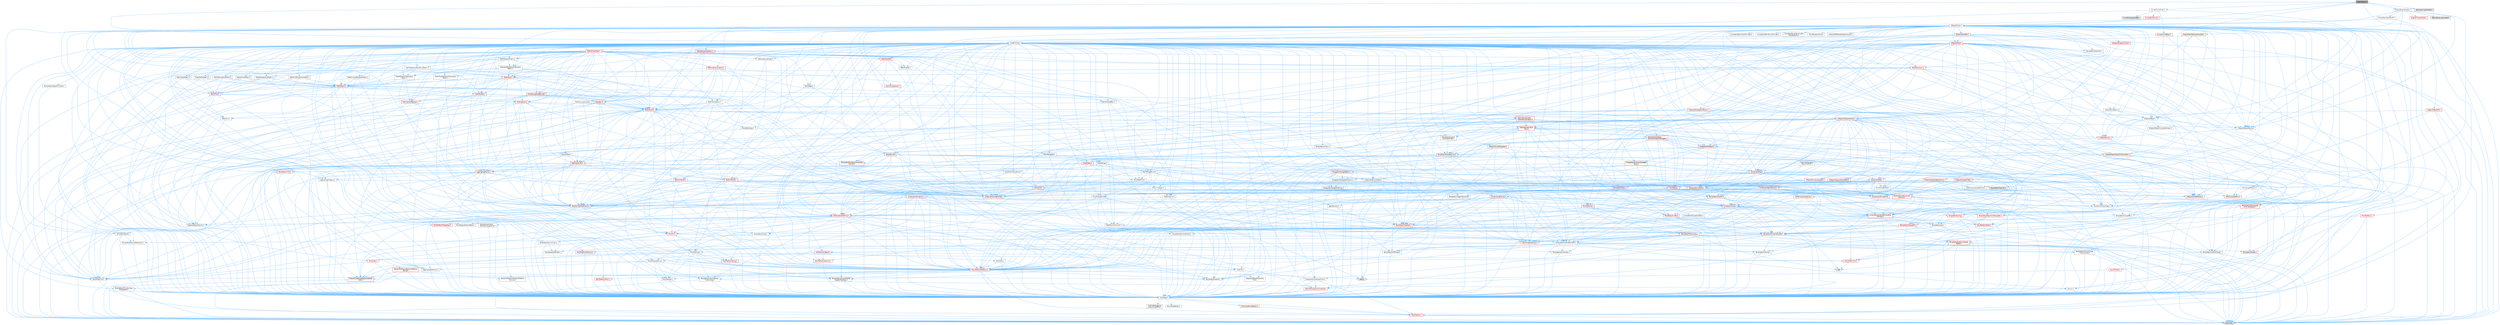 digraph "Attenuation.h"
{
 // INTERACTIVE_SVG=YES
 // LATEX_PDF_SIZE
  bgcolor="transparent";
  edge [fontname=Helvetica,fontsize=10,labelfontname=Helvetica,labelfontsize=10];
  node [fontname=Helvetica,fontsize=10,shape=box,height=0.2,width=0.4];
  Node1 [id="Node000001",label="Attenuation.h",height=0.2,width=0.4,color="gray40", fillcolor="grey60", style="filled", fontcolor="black",tooltip=" "];
  Node1 -> Node2 [id="edge1_Node000001_Node000002",color="steelblue1",style="solid",tooltip=" "];
  Node2 [id="Node000002",label="CoreMinimal.h",height=0.2,width=0.4,color="grey40", fillcolor="white", style="filled",URL="$d7/d67/CoreMinimal_8h.html",tooltip=" "];
  Node2 -> Node3 [id="edge2_Node000002_Node000003",color="steelblue1",style="solid",tooltip=" "];
  Node3 [id="Node000003",label="CoreTypes.h",height=0.2,width=0.4,color="grey40", fillcolor="white", style="filled",URL="$dc/dec/CoreTypes_8h.html",tooltip=" "];
  Node3 -> Node4 [id="edge3_Node000003_Node000004",color="steelblue1",style="solid",tooltip=" "];
  Node4 [id="Node000004",label="HAL/Platform.h",height=0.2,width=0.4,color="red", fillcolor="#FFF0F0", style="filled",URL="$d9/dd0/Platform_8h.html",tooltip=" "];
  Node4 -> Node7 [id="edge4_Node000004_Node000007",color="steelblue1",style="solid",tooltip=" "];
  Node7 [id="Node000007",label="type_traits",height=0.2,width=0.4,color="grey60", fillcolor="#E0E0E0", style="filled",tooltip=" "];
  Node3 -> Node14 [id="edge5_Node000003_Node000014",color="steelblue1",style="solid",tooltip=" "];
  Node14 [id="Node000014",label="ProfilingDebugging\l/UMemoryDefines.h",height=0.2,width=0.4,color="grey40", fillcolor="white", style="filled",URL="$d2/da2/UMemoryDefines_8h.html",tooltip=" "];
  Node3 -> Node15 [id="edge6_Node000003_Node000015",color="steelblue1",style="solid",tooltip=" "];
  Node15 [id="Node000015",label="Misc/CoreMiscDefines.h",height=0.2,width=0.4,color="red", fillcolor="#FFF0F0", style="filled",URL="$da/d38/CoreMiscDefines_8h.html",tooltip=" "];
  Node15 -> Node4 [id="edge7_Node000015_Node000004",color="steelblue1",style="solid",tooltip=" "];
  Node3 -> Node16 [id="edge8_Node000003_Node000016",color="steelblue1",style="solid",tooltip=" "];
  Node16 [id="Node000016",label="Misc/CoreDefines.h",height=0.2,width=0.4,color="grey40", fillcolor="white", style="filled",URL="$d3/dd2/CoreDefines_8h.html",tooltip=" "];
  Node2 -> Node17 [id="edge9_Node000002_Node000017",color="steelblue1",style="solid",tooltip=" "];
  Node17 [id="Node000017",label="CoreFwd.h",height=0.2,width=0.4,color="grey40", fillcolor="white", style="filled",URL="$d1/d1e/CoreFwd_8h.html",tooltip=" "];
  Node17 -> Node3 [id="edge10_Node000017_Node000003",color="steelblue1",style="solid",tooltip=" "];
  Node17 -> Node18 [id="edge11_Node000017_Node000018",color="steelblue1",style="solid",tooltip=" "];
  Node18 [id="Node000018",label="Containers/ContainersFwd.h",height=0.2,width=0.4,color="grey40", fillcolor="white", style="filled",URL="$d4/d0a/ContainersFwd_8h.html",tooltip=" "];
  Node18 -> Node4 [id="edge12_Node000018_Node000004",color="steelblue1",style="solid",tooltip=" "];
  Node18 -> Node3 [id="edge13_Node000018_Node000003",color="steelblue1",style="solid",tooltip=" "];
  Node18 -> Node19 [id="edge14_Node000018_Node000019",color="steelblue1",style="solid",tooltip=" "];
  Node19 [id="Node000019",label="Traits/IsContiguousContainer.h",height=0.2,width=0.4,color="red", fillcolor="#FFF0F0", style="filled",URL="$d5/d3c/IsContiguousContainer_8h.html",tooltip=" "];
  Node19 -> Node3 [id="edge15_Node000019_Node000003",color="steelblue1",style="solid",tooltip=" "];
  Node17 -> Node22 [id="edge16_Node000017_Node000022",color="steelblue1",style="solid",tooltip=" "];
  Node22 [id="Node000022",label="Math/MathFwd.h",height=0.2,width=0.4,color="grey40", fillcolor="white", style="filled",URL="$d2/d10/MathFwd_8h.html",tooltip=" "];
  Node22 -> Node4 [id="edge17_Node000022_Node000004",color="steelblue1",style="solid",tooltip=" "];
  Node17 -> Node23 [id="edge18_Node000017_Node000023",color="steelblue1",style="solid",tooltip=" "];
  Node23 [id="Node000023",label="UObject/UObjectHierarchy\lFwd.h",height=0.2,width=0.4,color="grey40", fillcolor="white", style="filled",URL="$d3/d13/UObjectHierarchyFwd_8h.html",tooltip=" "];
  Node2 -> Node23 [id="edge19_Node000002_Node000023",color="steelblue1",style="solid",tooltip=" "];
  Node2 -> Node18 [id="edge20_Node000002_Node000018",color="steelblue1",style="solid",tooltip=" "];
  Node2 -> Node24 [id="edge21_Node000002_Node000024",color="steelblue1",style="solid",tooltip=" "];
  Node24 [id="Node000024",label="Misc/VarArgs.h",height=0.2,width=0.4,color="grey40", fillcolor="white", style="filled",URL="$d5/d6f/VarArgs_8h.html",tooltip=" "];
  Node24 -> Node3 [id="edge22_Node000024_Node000003",color="steelblue1",style="solid",tooltip=" "];
  Node2 -> Node25 [id="edge23_Node000002_Node000025",color="steelblue1",style="solid",tooltip=" "];
  Node25 [id="Node000025",label="Logging/LogVerbosity.h",height=0.2,width=0.4,color="grey40", fillcolor="white", style="filled",URL="$d2/d8f/LogVerbosity_8h.html",tooltip=" "];
  Node25 -> Node3 [id="edge24_Node000025_Node000003",color="steelblue1",style="solid",tooltip=" "];
  Node2 -> Node26 [id="edge25_Node000002_Node000026",color="steelblue1",style="solid",tooltip=" "];
  Node26 [id="Node000026",label="Misc/OutputDevice.h",height=0.2,width=0.4,color="grey40", fillcolor="white", style="filled",URL="$d7/d32/OutputDevice_8h.html",tooltip=" "];
  Node26 -> Node17 [id="edge26_Node000026_Node000017",color="steelblue1",style="solid",tooltip=" "];
  Node26 -> Node3 [id="edge27_Node000026_Node000003",color="steelblue1",style="solid",tooltip=" "];
  Node26 -> Node25 [id="edge28_Node000026_Node000025",color="steelblue1",style="solid",tooltip=" "];
  Node26 -> Node24 [id="edge29_Node000026_Node000024",color="steelblue1",style="solid",tooltip=" "];
  Node26 -> Node27 [id="edge30_Node000026_Node000027",color="steelblue1",style="solid",tooltip=" "];
  Node27 [id="Node000027",label="Templates/IsArrayOrRefOf\lTypeByPredicate.h",height=0.2,width=0.4,color="grey40", fillcolor="white", style="filled",URL="$d6/da1/IsArrayOrRefOfTypeByPredicate_8h.html",tooltip=" "];
  Node27 -> Node3 [id="edge31_Node000027_Node000003",color="steelblue1",style="solid",tooltip=" "];
  Node26 -> Node28 [id="edge32_Node000026_Node000028",color="steelblue1",style="solid",tooltip=" "];
  Node28 [id="Node000028",label="Templates/IsValidVariadic\lFunctionArg.h",height=0.2,width=0.4,color="grey40", fillcolor="white", style="filled",URL="$d0/dc8/IsValidVariadicFunctionArg_8h.html",tooltip=" "];
  Node28 -> Node3 [id="edge33_Node000028_Node000003",color="steelblue1",style="solid",tooltip=" "];
  Node28 -> Node29 [id="edge34_Node000028_Node000029",color="steelblue1",style="solid",tooltip=" "];
  Node29 [id="Node000029",label="IsEnum.h",height=0.2,width=0.4,color="grey40", fillcolor="white", style="filled",URL="$d4/de5/IsEnum_8h.html",tooltip=" "];
  Node28 -> Node7 [id="edge35_Node000028_Node000007",color="steelblue1",style="solid",tooltip=" "];
  Node26 -> Node30 [id="edge36_Node000026_Node000030",color="steelblue1",style="solid",tooltip=" "];
  Node30 [id="Node000030",label="Traits/IsCharEncodingCompatible\lWith.h",height=0.2,width=0.4,color="red", fillcolor="#FFF0F0", style="filled",URL="$df/dd1/IsCharEncodingCompatibleWith_8h.html",tooltip=" "];
  Node30 -> Node7 [id="edge37_Node000030_Node000007",color="steelblue1",style="solid",tooltip=" "];
  Node2 -> Node32 [id="edge38_Node000002_Node000032",color="steelblue1",style="solid",tooltip=" "];
  Node32 [id="Node000032",label="HAL/PlatformCrt.h",height=0.2,width=0.4,color="red", fillcolor="#FFF0F0", style="filled",URL="$d8/d75/PlatformCrt_8h.html",tooltip=" "];
  Node32 -> Node33 [id="edge39_Node000032_Node000033",color="steelblue1",style="solid",tooltip=" "];
  Node33 [id="Node000033",label="new",height=0.2,width=0.4,color="grey60", fillcolor="#E0E0E0", style="filled",tooltip=" "];
  Node2 -> Node42 [id="edge40_Node000002_Node000042",color="steelblue1",style="solid",tooltip=" "];
  Node42 [id="Node000042",label="HAL/PlatformMisc.h",height=0.2,width=0.4,color="red", fillcolor="#FFF0F0", style="filled",URL="$d0/df5/PlatformMisc_8h.html",tooltip=" "];
  Node42 -> Node3 [id="edge41_Node000042_Node000003",color="steelblue1",style="solid",tooltip=" "];
  Node2 -> Node61 [id="edge42_Node000002_Node000061",color="steelblue1",style="solid",tooltip=" "];
  Node61 [id="Node000061",label="Misc/AssertionMacros.h",height=0.2,width=0.4,color="red", fillcolor="#FFF0F0", style="filled",URL="$d0/dfa/AssertionMacros_8h.html",tooltip=" "];
  Node61 -> Node3 [id="edge43_Node000061_Node000003",color="steelblue1",style="solid",tooltip=" "];
  Node61 -> Node4 [id="edge44_Node000061_Node000004",color="steelblue1",style="solid",tooltip=" "];
  Node61 -> Node42 [id="edge45_Node000061_Node000042",color="steelblue1",style="solid",tooltip=" "];
  Node61 -> Node62 [id="edge46_Node000061_Node000062",color="steelblue1",style="solid",tooltip=" "];
  Node62 [id="Node000062",label="Templates/EnableIf.h",height=0.2,width=0.4,color="grey40", fillcolor="white", style="filled",URL="$d7/d60/EnableIf_8h.html",tooltip=" "];
  Node62 -> Node3 [id="edge47_Node000062_Node000003",color="steelblue1",style="solid",tooltip=" "];
  Node61 -> Node27 [id="edge48_Node000061_Node000027",color="steelblue1",style="solid",tooltip=" "];
  Node61 -> Node28 [id="edge49_Node000061_Node000028",color="steelblue1",style="solid",tooltip=" "];
  Node61 -> Node30 [id="edge50_Node000061_Node000030",color="steelblue1",style="solid",tooltip=" "];
  Node61 -> Node24 [id="edge51_Node000061_Node000024",color="steelblue1",style="solid",tooltip=" "];
  Node61 -> Node69 [id="edge52_Node000061_Node000069",color="steelblue1",style="solid",tooltip=" "];
  Node69 [id="Node000069",label="atomic",height=0.2,width=0.4,color="grey60", fillcolor="#E0E0E0", style="filled",tooltip=" "];
  Node2 -> Node70 [id="edge53_Node000002_Node000070",color="steelblue1",style="solid",tooltip=" "];
  Node70 [id="Node000070",label="Templates/IsPointer.h",height=0.2,width=0.4,color="grey40", fillcolor="white", style="filled",URL="$d7/d05/IsPointer_8h.html",tooltip=" "];
  Node70 -> Node3 [id="edge54_Node000070_Node000003",color="steelblue1",style="solid",tooltip=" "];
  Node2 -> Node71 [id="edge55_Node000002_Node000071",color="steelblue1",style="solid",tooltip=" "];
  Node71 [id="Node000071",label="HAL/PlatformMemory.h",height=0.2,width=0.4,color="red", fillcolor="#FFF0F0", style="filled",URL="$de/d68/PlatformMemory_8h.html",tooltip=" "];
  Node71 -> Node3 [id="edge56_Node000071_Node000003",color="steelblue1",style="solid",tooltip=" "];
  Node2 -> Node54 [id="edge57_Node000002_Node000054",color="steelblue1",style="solid",tooltip=" "];
  Node54 [id="Node000054",label="HAL/PlatformAtomics.h",height=0.2,width=0.4,color="red", fillcolor="#FFF0F0", style="filled",URL="$d3/d36/PlatformAtomics_8h.html",tooltip=" "];
  Node54 -> Node3 [id="edge58_Node000054_Node000003",color="steelblue1",style="solid",tooltip=" "];
  Node2 -> Node76 [id="edge59_Node000002_Node000076",color="steelblue1",style="solid",tooltip=" "];
  Node76 [id="Node000076",label="Misc/Exec.h",height=0.2,width=0.4,color="grey40", fillcolor="white", style="filled",URL="$de/ddb/Exec_8h.html",tooltip=" "];
  Node76 -> Node3 [id="edge60_Node000076_Node000003",color="steelblue1",style="solid",tooltip=" "];
  Node76 -> Node61 [id="edge61_Node000076_Node000061",color="steelblue1",style="solid",tooltip=" "];
  Node2 -> Node77 [id="edge62_Node000002_Node000077",color="steelblue1",style="solid",tooltip=" "];
  Node77 [id="Node000077",label="HAL/MemoryBase.h",height=0.2,width=0.4,color="red", fillcolor="#FFF0F0", style="filled",URL="$d6/d9f/MemoryBase_8h.html",tooltip=" "];
  Node77 -> Node3 [id="edge63_Node000077_Node000003",color="steelblue1",style="solid",tooltip=" "];
  Node77 -> Node54 [id="edge64_Node000077_Node000054",color="steelblue1",style="solid",tooltip=" "];
  Node77 -> Node32 [id="edge65_Node000077_Node000032",color="steelblue1",style="solid",tooltip=" "];
  Node77 -> Node76 [id="edge66_Node000077_Node000076",color="steelblue1",style="solid",tooltip=" "];
  Node77 -> Node26 [id="edge67_Node000077_Node000026",color="steelblue1",style="solid",tooltip=" "];
  Node2 -> Node87 [id="edge68_Node000002_Node000087",color="steelblue1",style="solid",tooltip=" "];
  Node87 [id="Node000087",label="HAL/UnrealMemory.h",height=0.2,width=0.4,color="red", fillcolor="#FFF0F0", style="filled",URL="$d9/d96/UnrealMemory_8h.html",tooltip=" "];
  Node87 -> Node3 [id="edge69_Node000087_Node000003",color="steelblue1",style="solid",tooltip=" "];
  Node87 -> Node77 [id="edge70_Node000087_Node000077",color="steelblue1",style="solid",tooltip=" "];
  Node87 -> Node71 [id="edge71_Node000087_Node000071",color="steelblue1",style="solid",tooltip=" "];
  Node87 -> Node70 [id="edge72_Node000087_Node000070",color="steelblue1",style="solid",tooltip=" "];
  Node2 -> Node89 [id="edge73_Node000002_Node000089",color="steelblue1",style="solid",tooltip=" "];
  Node89 [id="Node000089",label="Templates/IsArithmetic.h",height=0.2,width=0.4,color="grey40", fillcolor="white", style="filled",URL="$d2/d5d/IsArithmetic_8h.html",tooltip=" "];
  Node89 -> Node3 [id="edge74_Node000089_Node000003",color="steelblue1",style="solid",tooltip=" "];
  Node2 -> Node83 [id="edge75_Node000002_Node000083",color="steelblue1",style="solid",tooltip=" "];
  Node83 [id="Node000083",label="Templates/AndOrNot.h",height=0.2,width=0.4,color="grey40", fillcolor="white", style="filled",URL="$db/d0a/AndOrNot_8h.html",tooltip=" "];
  Node83 -> Node3 [id="edge76_Node000083_Node000003",color="steelblue1",style="solid",tooltip=" "];
  Node2 -> Node90 [id="edge77_Node000002_Node000090",color="steelblue1",style="solid",tooltip=" "];
  Node90 [id="Node000090",label="Templates/IsPODType.h",height=0.2,width=0.4,color="grey40", fillcolor="white", style="filled",URL="$d7/db1/IsPODType_8h.html",tooltip=" "];
  Node90 -> Node3 [id="edge78_Node000090_Node000003",color="steelblue1",style="solid",tooltip=" "];
  Node2 -> Node91 [id="edge79_Node000002_Node000091",color="steelblue1",style="solid",tooltip=" "];
  Node91 [id="Node000091",label="Templates/IsUECoreType.h",height=0.2,width=0.4,color="grey40", fillcolor="white", style="filled",URL="$d1/db8/IsUECoreType_8h.html",tooltip=" "];
  Node91 -> Node3 [id="edge80_Node000091_Node000003",color="steelblue1",style="solid",tooltip=" "];
  Node91 -> Node7 [id="edge81_Node000091_Node000007",color="steelblue1",style="solid",tooltip=" "];
  Node2 -> Node84 [id="edge82_Node000002_Node000084",color="steelblue1",style="solid",tooltip=" "];
  Node84 [id="Node000084",label="Templates/IsTriviallyCopy\lConstructible.h",height=0.2,width=0.4,color="grey40", fillcolor="white", style="filled",URL="$d3/d78/IsTriviallyCopyConstructible_8h.html",tooltip=" "];
  Node84 -> Node3 [id="edge83_Node000084_Node000003",color="steelblue1",style="solid",tooltip=" "];
  Node84 -> Node7 [id="edge84_Node000084_Node000007",color="steelblue1",style="solid",tooltip=" "];
  Node2 -> Node92 [id="edge85_Node000002_Node000092",color="steelblue1",style="solid",tooltip=" "];
  Node92 [id="Node000092",label="Templates/UnrealTypeTraits.h",height=0.2,width=0.4,color="grey40", fillcolor="white", style="filled",URL="$d2/d2d/UnrealTypeTraits_8h.html",tooltip=" "];
  Node92 -> Node3 [id="edge86_Node000092_Node000003",color="steelblue1",style="solid",tooltip=" "];
  Node92 -> Node70 [id="edge87_Node000092_Node000070",color="steelblue1",style="solid",tooltip=" "];
  Node92 -> Node61 [id="edge88_Node000092_Node000061",color="steelblue1",style="solid",tooltip=" "];
  Node92 -> Node83 [id="edge89_Node000092_Node000083",color="steelblue1",style="solid",tooltip=" "];
  Node92 -> Node62 [id="edge90_Node000092_Node000062",color="steelblue1",style="solid",tooltip=" "];
  Node92 -> Node89 [id="edge91_Node000092_Node000089",color="steelblue1",style="solid",tooltip=" "];
  Node92 -> Node29 [id="edge92_Node000092_Node000029",color="steelblue1",style="solid",tooltip=" "];
  Node92 -> Node93 [id="edge93_Node000092_Node000093",color="steelblue1",style="solid",tooltip=" "];
  Node93 [id="Node000093",label="Templates/Models.h",height=0.2,width=0.4,color="red", fillcolor="#FFF0F0", style="filled",URL="$d3/d0c/Models_8h.html",tooltip=" "];
  Node92 -> Node90 [id="edge94_Node000092_Node000090",color="steelblue1",style="solid",tooltip=" "];
  Node92 -> Node91 [id="edge95_Node000092_Node000091",color="steelblue1",style="solid",tooltip=" "];
  Node92 -> Node84 [id="edge96_Node000092_Node000084",color="steelblue1",style="solid",tooltip=" "];
  Node2 -> Node62 [id="edge97_Node000002_Node000062",color="steelblue1",style="solid",tooltip=" "];
  Node2 -> Node94 [id="edge98_Node000002_Node000094",color="steelblue1",style="solid",tooltip=" "];
  Node94 [id="Node000094",label="Templates/RemoveReference.h",height=0.2,width=0.4,color="grey40", fillcolor="white", style="filled",URL="$da/dbe/RemoveReference_8h.html",tooltip=" "];
  Node94 -> Node3 [id="edge99_Node000094_Node000003",color="steelblue1",style="solid",tooltip=" "];
  Node2 -> Node95 [id="edge100_Node000002_Node000095",color="steelblue1",style="solid",tooltip=" "];
  Node95 [id="Node000095",label="Templates/IntegralConstant.h",height=0.2,width=0.4,color="grey40", fillcolor="white", style="filled",URL="$db/d1b/IntegralConstant_8h.html",tooltip=" "];
  Node95 -> Node3 [id="edge101_Node000095_Node000003",color="steelblue1",style="solid",tooltip=" "];
  Node2 -> Node96 [id="edge102_Node000002_Node000096",color="steelblue1",style="solid",tooltip=" "];
  Node96 [id="Node000096",label="Templates/IsClass.h",height=0.2,width=0.4,color="grey40", fillcolor="white", style="filled",URL="$db/dcb/IsClass_8h.html",tooltip=" "];
  Node96 -> Node3 [id="edge103_Node000096_Node000003",color="steelblue1",style="solid",tooltip=" "];
  Node2 -> Node97 [id="edge104_Node000002_Node000097",color="steelblue1",style="solid",tooltip=" "];
  Node97 [id="Node000097",label="Templates/TypeCompatible\lBytes.h",height=0.2,width=0.4,color="red", fillcolor="#FFF0F0", style="filled",URL="$df/d0a/TypeCompatibleBytes_8h.html",tooltip=" "];
  Node97 -> Node3 [id="edge105_Node000097_Node000003",color="steelblue1",style="solid",tooltip=" "];
  Node97 -> Node33 [id="edge106_Node000097_Node000033",color="steelblue1",style="solid",tooltip=" "];
  Node97 -> Node7 [id="edge107_Node000097_Node000007",color="steelblue1",style="solid",tooltip=" "];
  Node2 -> Node19 [id="edge108_Node000002_Node000019",color="steelblue1",style="solid",tooltip=" "];
  Node2 -> Node98 [id="edge109_Node000002_Node000098",color="steelblue1",style="solid",tooltip=" "];
  Node98 [id="Node000098",label="Templates/UnrealTemplate.h",height=0.2,width=0.4,color="red", fillcolor="#FFF0F0", style="filled",URL="$d4/d24/UnrealTemplate_8h.html",tooltip=" "];
  Node98 -> Node3 [id="edge110_Node000098_Node000003",color="steelblue1",style="solid",tooltip=" "];
  Node98 -> Node70 [id="edge111_Node000098_Node000070",color="steelblue1",style="solid",tooltip=" "];
  Node98 -> Node87 [id="edge112_Node000098_Node000087",color="steelblue1",style="solid",tooltip=" "];
  Node98 -> Node92 [id="edge113_Node000098_Node000092",color="steelblue1",style="solid",tooltip=" "];
  Node98 -> Node94 [id="edge114_Node000098_Node000094",color="steelblue1",style="solid",tooltip=" "];
  Node98 -> Node97 [id="edge115_Node000098_Node000097",color="steelblue1",style="solid",tooltip=" "];
  Node98 -> Node19 [id="edge116_Node000098_Node000019",color="steelblue1",style="solid",tooltip=" "];
  Node98 -> Node7 [id="edge117_Node000098_Node000007",color="steelblue1",style="solid",tooltip=" "];
  Node2 -> Node47 [id="edge118_Node000002_Node000047",color="steelblue1",style="solid",tooltip=" "];
  Node47 [id="Node000047",label="Math/NumericLimits.h",height=0.2,width=0.4,color="grey40", fillcolor="white", style="filled",URL="$df/d1b/NumericLimits_8h.html",tooltip=" "];
  Node47 -> Node3 [id="edge119_Node000047_Node000003",color="steelblue1",style="solid",tooltip=" "];
  Node2 -> Node102 [id="edge120_Node000002_Node000102",color="steelblue1",style="solid",tooltip=" "];
  Node102 [id="Node000102",label="HAL/PlatformMath.h",height=0.2,width=0.4,color="red", fillcolor="#FFF0F0", style="filled",URL="$dc/d53/PlatformMath_8h.html",tooltip=" "];
  Node102 -> Node3 [id="edge121_Node000102_Node000003",color="steelblue1",style="solid",tooltip=" "];
  Node2 -> Node85 [id="edge122_Node000002_Node000085",color="steelblue1",style="solid",tooltip=" "];
  Node85 [id="Node000085",label="Templates/IsTriviallyCopy\lAssignable.h",height=0.2,width=0.4,color="grey40", fillcolor="white", style="filled",URL="$d2/df2/IsTriviallyCopyAssignable_8h.html",tooltip=" "];
  Node85 -> Node3 [id="edge123_Node000085_Node000003",color="steelblue1",style="solid",tooltip=" "];
  Node85 -> Node7 [id="edge124_Node000085_Node000007",color="steelblue1",style="solid",tooltip=" "];
  Node2 -> Node110 [id="edge125_Node000002_Node000110",color="steelblue1",style="solid",tooltip=" "];
  Node110 [id="Node000110",label="Templates/MemoryOps.h",height=0.2,width=0.4,color="red", fillcolor="#FFF0F0", style="filled",URL="$db/dea/MemoryOps_8h.html",tooltip=" "];
  Node110 -> Node3 [id="edge126_Node000110_Node000003",color="steelblue1",style="solid",tooltip=" "];
  Node110 -> Node87 [id="edge127_Node000110_Node000087",color="steelblue1",style="solid",tooltip=" "];
  Node110 -> Node85 [id="edge128_Node000110_Node000085",color="steelblue1",style="solid",tooltip=" "];
  Node110 -> Node84 [id="edge129_Node000110_Node000084",color="steelblue1",style="solid",tooltip=" "];
  Node110 -> Node92 [id="edge130_Node000110_Node000092",color="steelblue1",style="solid",tooltip=" "];
  Node110 -> Node33 [id="edge131_Node000110_Node000033",color="steelblue1",style="solid",tooltip=" "];
  Node110 -> Node7 [id="edge132_Node000110_Node000007",color="steelblue1",style="solid",tooltip=" "];
  Node2 -> Node111 [id="edge133_Node000002_Node000111",color="steelblue1",style="solid",tooltip=" "];
  Node111 [id="Node000111",label="Containers/ContainerAllocation\lPolicies.h",height=0.2,width=0.4,color="red", fillcolor="#FFF0F0", style="filled",URL="$d7/dff/ContainerAllocationPolicies_8h.html",tooltip=" "];
  Node111 -> Node3 [id="edge134_Node000111_Node000003",color="steelblue1",style="solid",tooltip=" "];
  Node111 -> Node111 [id="edge135_Node000111_Node000111",color="steelblue1",style="solid",tooltip=" "];
  Node111 -> Node102 [id="edge136_Node000111_Node000102",color="steelblue1",style="solid",tooltip=" "];
  Node111 -> Node87 [id="edge137_Node000111_Node000087",color="steelblue1",style="solid",tooltip=" "];
  Node111 -> Node47 [id="edge138_Node000111_Node000047",color="steelblue1",style="solid",tooltip=" "];
  Node111 -> Node61 [id="edge139_Node000111_Node000061",color="steelblue1",style="solid",tooltip=" "];
  Node111 -> Node110 [id="edge140_Node000111_Node000110",color="steelblue1",style="solid",tooltip=" "];
  Node111 -> Node97 [id="edge141_Node000111_Node000097",color="steelblue1",style="solid",tooltip=" "];
  Node111 -> Node7 [id="edge142_Node000111_Node000007",color="steelblue1",style="solid",tooltip=" "];
  Node2 -> Node114 [id="edge143_Node000002_Node000114",color="steelblue1",style="solid",tooltip=" "];
  Node114 [id="Node000114",label="Templates/IsEnumClass.h",height=0.2,width=0.4,color="grey40", fillcolor="white", style="filled",URL="$d7/d15/IsEnumClass_8h.html",tooltip=" "];
  Node114 -> Node3 [id="edge144_Node000114_Node000003",color="steelblue1",style="solid",tooltip=" "];
  Node114 -> Node83 [id="edge145_Node000114_Node000083",color="steelblue1",style="solid",tooltip=" "];
  Node2 -> Node115 [id="edge146_Node000002_Node000115",color="steelblue1",style="solid",tooltip=" "];
  Node115 [id="Node000115",label="HAL/PlatformProperties.h",height=0.2,width=0.4,color="red", fillcolor="#FFF0F0", style="filled",URL="$d9/db0/PlatformProperties_8h.html",tooltip=" "];
  Node115 -> Node3 [id="edge147_Node000115_Node000003",color="steelblue1",style="solid",tooltip=" "];
  Node2 -> Node118 [id="edge148_Node000002_Node000118",color="steelblue1",style="solid",tooltip=" "];
  Node118 [id="Node000118",label="Misc/EngineVersionBase.h",height=0.2,width=0.4,color="grey40", fillcolor="white", style="filled",URL="$d5/d2b/EngineVersionBase_8h.html",tooltip=" "];
  Node118 -> Node3 [id="edge149_Node000118_Node000003",color="steelblue1",style="solid",tooltip=" "];
  Node2 -> Node119 [id="edge150_Node000002_Node000119",color="steelblue1",style="solid",tooltip=" "];
  Node119 [id="Node000119",label="Internationalization\l/TextNamespaceFwd.h",height=0.2,width=0.4,color="grey40", fillcolor="white", style="filled",URL="$d8/d97/TextNamespaceFwd_8h.html",tooltip=" "];
  Node119 -> Node3 [id="edge151_Node000119_Node000003",color="steelblue1",style="solid",tooltip=" "];
  Node2 -> Node120 [id="edge152_Node000002_Node000120",color="steelblue1",style="solid",tooltip=" "];
  Node120 [id="Node000120",label="Serialization/Archive.h",height=0.2,width=0.4,color="red", fillcolor="#FFF0F0", style="filled",URL="$d7/d3b/Archive_8h.html",tooltip=" "];
  Node120 -> Node17 [id="edge153_Node000120_Node000017",color="steelblue1",style="solid",tooltip=" "];
  Node120 -> Node3 [id="edge154_Node000120_Node000003",color="steelblue1",style="solid",tooltip=" "];
  Node120 -> Node115 [id="edge155_Node000120_Node000115",color="steelblue1",style="solid",tooltip=" "];
  Node120 -> Node119 [id="edge156_Node000120_Node000119",color="steelblue1",style="solid",tooltip=" "];
  Node120 -> Node22 [id="edge157_Node000120_Node000022",color="steelblue1",style="solid",tooltip=" "];
  Node120 -> Node61 [id="edge158_Node000120_Node000061",color="steelblue1",style="solid",tooltip=" "];
  Node120 -> Node118 [id="edge159_Node000120_Node000118",color="steelblue1",style="solid",tooltip=" "];
  Node120 -> Node24 [id="edge160_Node000120_Node000024",color="steelblue1",style="solid",tooltip=" "];
  Node120 -> Node62 [id="edge161_Node000120_Node000062",color="steelblue1",style="solid",tooltip=" "];
  Node120 -> Node27 [id="edge162_Node000120_Node000027",color="steelblue1",style="solid",tooltip=" "];
  Node120 -> Node114 [id="edge163_Node000120_Node000114",color="steelblue1",style="solid",tooltip=" "];
  Node120 -> Node28 [id="edge164_Node000120_Node000028",color="steelblue1",style="solid",tooltip=" "];
  Node120 -> Node98 [id="edge165_Node000120_Node000098",color="steelblue1",style="solid",tooltip=" "];
  Node120 -> Node30 [id="edge166_Node000120_Node000030",color="steelblue1",style="solid",tooltip=" "];
  Node120 -> Node123 [id="edge167_Node000120_Node000123",color="steelblue1",style="solid",tooltip=" "];
  Node123 [id="Node000123",label="UObject/ObjectVersion.h",height=0.2,width=0.4,color="grey40", fillcolor="white", style="filled",URL="$da/d63/ObjectVersion_8h.html",tooltip=" "];
  Node123 -> Node3 [id="edge168_Node000123_Node000003",color="steelblue1",style="solid",tooltip=" "];
  Node2 -> Node124 [id="edge169_Node000002_Node000124",color="steelblue1",style="solid",tooltip=" "];
  Node124 [id="Node000124",label="Templates/Less.h",height=0.2,width=0.4,color="grey40", fillcolor="white", style="filled",URL="$de/dc8/Less_8h.html",tooltip=" "];
  Node124 -> Node3 [id="edge170_Node000124_Node000003",color="steelblue1",style="solid",tooltip=" "];
  Node124 -> Node98 [id="edge171_Node000124_Node000098",color="steelblue1",style="solid",tooltip=" "];
  Node2 -> Node125 [id="edge172_Node000002_Node000125",color="steelblue1",style="solid",tooltip=" "];
  Node125 [id="Node000125",label="Templates/Sorting.h",height=0.2,width=0.4,color="red", fillcolor="#FFF0F0", style="filled",URL="$d3/d9e/Sorting_8h.html",tooltip=" "];
  Node125 -> Node3 [id="edge173_Node000125_Node000003",color="steelblue1",style="solid",tooltip=" "];
  Node125 -> Node102 [id="edge174_Node000125_Node000102",color="steelblue1",style="solid",tooltip=" "];
  Node125 -> Node124 [id="edge175_Node000125_Node000124",color="steelblue1",style="solid",tooltip=" "];
  Node2 -> Node136 [id="edge176_Node000002_Node000136",color="steelblue1",style="solid",tooltip=" "];
  Node136 [id="Node000136",label="Misc/Char.h",height=0.2,width=0.4,color="red", fillcolor="#FFF0F0", style="filled",URL="$d0/d58/Char_8h.html",tooltip=" "];
  Node136 -> Node3 [id="edge177_Node000136_Node000003",color="steelblue1",style="solid",tooltip=" "];
  Node136 -> Node7 [id="edge178_Node000136_Node000007",color="steelblue1",style="solid",tooltip=" "];
  Node2 -> Node139 [id="edge179_Node000002_Node000139",color="steelblue1",style="solid",tooltip=" "];
  Node139 [id="Node000139",label="GenericPlatform/GenericPlatform\lStricmp.h",height=0.2,width=0.4,color="grey40", fillcolor="white", style="filled",URL="$d2/d86/GenericPlatformStricmp_8h.html",tooltip=" "];
  Node139 -> Node3 [id="edge180_Node000139_Node000003",color="steelblue1",style="solid",tooltip=" "];
  Node2 -> Node140 [id="edge181_Node000002_Node000140",color="steelblue1",style="solid",tooltip=" "];
  Node140 [id="Node000140",label="GenericPlatform/GenericPlatform\lString.h",height=0.2,width=0.4,color="red", fillcolor="#FFF0F0", style="filled",URL="$dd/d20/GenericPlatformString_8h.html",tooltip=" "];
  Node140 -> Node3 [id="edge182_Node000140_Node000003",color="steelblue1",style="solid",tooltip=" "];
  Node140 -> Node139 [id="edge183_Node000140_Node000139",color="steelblue1",style="solid",tooltip=" "];
  Node140 -> Node62 [id="edge184_Node000140_Node000062",color="steelblue1",style="solid",tooltip=" "];
  Node140 -> Node30 [id="edge185_Node000140_Node000030",color="steelblue1",style="solid",tooltip=" "];
  Node140 -> Node7 [id="edge186_Node000140_Node000007",color="steelblue1",style="solid",tooltip=" "];
  Node2 -> Node73 [id="edge187_Node000002_Node000073",color="steelblue1",style="solid",tooltip=" "];
  Node73 [id="Node000073",label="HAL/PlatformString.h",height=0.2,width=0.4,color="red", fillcolor="#FFF0F0", style="filled",URL="$db/db5/PlatformString_8h.html",tooltip=" "];
  Node73 -> Node3 [id="edge188_Node000073_Node000003",color="steelblue1",style="solid",tooltip=" "];
  Node2 -> Node143 [id="edge189_Node000002_Node000143",color="steelblue1",style="solid",tooltip=" "];
  Node143 [id="Node000143",label="Misc/CString.h",height=0.2,width=0.4,color="grey40", fillcolor="white", style="filled",URL="$d2/d49/CString_8h.html",tooltip=" "];
  Node143 -> Node3 [id="edge190_Node000143_Node000003",color="steelblue1",style="solid",tooltip=" "];
  Node143 -> Node32 [id="edge191_Node000143_Node000032",color="steelblue1",style="solid",tooltip=" "];
  Node143 -> Node73 [id="edge192_Node000143_Node000073",color="steelblue1",style="solid",tooltip=" "];
  Node143 -> Node61 [id="edge193_Node000143_Node000061",color="steelblue1",style="solid",tooltip=" "];
  Node143 -> Node136 [id="edge194_Node000143_Node000136",color="steelblue1",style="solid",tooltip=" "];
  Node143 -> Node24 [id="edge195_Node000143_Node000024",color="steelblue1",style="solid",tooltip=" "];
  Node143 -> Node27 [id="edge196_Node000143_Node000027",color="steelblue1",style="solid",tooltip=" "];
  Node143 -> Node28 [id="edge197_Node000143_Node000028",color="steelblue1",style="solid",tooltip=" "];
  Node143 -> Node30 [id="edge198_Node000143_Node000030",color="steelblue1",style="solid",tooltip=" "];
  Node2 -> Node144 [id="edge199_Node000002_Node000144",color="steelblue1",style="solid",tooltip=" "];
  Node144 [id="Node000144",label="Misc/Crc.h",height=0.2,width=0.4,color="red", fillcolor="#FFF0F0", style="filled",URL="$d4/dd2/Crc_8h.html",tooltip=" "];
  Node144 -> Node3 [id="edge200_Node000144_Node000003",color="steelblue1",style="solid",tooltip=" "];
  Node144 -> Node73 [id="edge201_Node000144_Node000073",color="steelblue1",style="solid",tooltip=" "];
  Node144 -> Node61 [id="edge202_Node000144_Node000061",color="steelblue1",style="solid",tooltip=" "];
  Node144 -> Node143 [id="edge203_Node000144_Node000143",color="steelblue1",style="solid",tooltip=" "];
  Node144 -> Node136 [id="edge204_Node000144_Node000136",color="steelblue1",style="solid",tooltip=" "];
  Node144 -> Node92 [id="edge205_Node000144_Node000092",color="steelblue1",style="solid",tooltip=" "];
  Node2 -> Node135 [id="edge206_Node000002_Node000135",color="steelblue1",style="solid",tooltip=" "];
  Node135 [id="Node000135",label="Math/UnrealMathUtility.h",height=0.2,width=0.4,color="red", fillcolor="#FFF0F0", style="filled",URL="$db/db8/UnrealMathUtility_8h.html",tooltip=" "];
  Node135 -> Node3 [id="edge207_Node000135_Node000003",color="steelblue1",style="solid",tooltip=" "];
  Node135 -> Node61 [id="edge208_Node000135_Node000061",color="steelblue1",style="solid",tooltip=" "];
  Node135 -> Node102 [id="edge209_Node000135_Node000102",color="steelblue1",style="solid",tooltip=" "];
  Node135 -> Node22 [id="edge210_Node000135_Node000022",color="steelblue1",style="solid",tooltip=" "];
  Node2 -> Node145 [id="edge211_Node000002_Node000145",color="steelblue1",style="solid",tooltip=" "];
  Node145 [id="Node000145",label="Containers/UnrealString.h",height=0.2,width=0.4,color="red", fillcolor="#FFF0F0", style="filled",URL="$d5/dba/UnrealString_8h.html",tooltip=" "];
  Node2 -> Node149 [id="edge212_Node000002_Node000149",color="steelblue1",style="solid",tooltip=" "];
  Node149 [id="Node000149",label="Containers/Array.h",height=0.2,width=0.4,color="red", fillcolor="#FFF0F0", style="filled",URL="$df/dd0/Array_8h.html",tooltip=" "];
  Node149 -> Node3 [id="edge213_Node000149_Node000003",color="steelblue1",style="solid",tooltip=" "];
  Node149 -> Node61 [id="edge214_Node000149_Node000061",color="steelblue1",style="solid",tooltip=" "];
  Node149 -> Node87 [id="edge215_Node000149_Node000087",color="steelblue1",style="solid",tooltip=" "];
  Node149 -> Node92 [id="edge216_Node000149_Node000092",color="steelblue1",style="solid",tooltip=" "];
  Node149 -> Node98 [id="edge217_Node000149_Node000098",color="steelblue1",style="solid",tooltip=" "];
  Node149 -> Node111 [id="edge218_Node000149_Node000111",color="steelblue1",style="solid",tooltip=" "];
  Node149 -> Node120 [id="edge219_Node000149_Node000120",color="steelblue1",style="solid",tooltip=" "];
  Node149 -> Node170 [id="edge220_Node000149_Node000170",color="steelblue1",style="solid",tooltip=" "];
  Node170 [id="Node000170",label="Concepts/GetTypeHashable.h",height=0.2,width=0.4,color="grey40", fillcolor="white", style="filled",URL="$d3/da2/GetTypeHashable_8h.html",tooltip=" "];
  Node170 -> Node3 [id="edge221_Node000170_Node000003",color="steelblue1",style="solid",tooltip=" "];
  Node170 -> Node161 [id="edge222_Node000170_Node000161",color="steelblue1",style="solid",tooltip=" "];
  Node161 [id="Node000161",label="Templates/TypeHash.h",height=0.2,width=0.4,color="red", fillcolor="#FFF0F0", style="filled",URL="$d1/d62/TypeHash_8h.html",tooltip=" "];
  Node161 -> Node3 [id="edge223_Node000161_Node000003",color="steelblue1",style="solid",tooltip=" "];
  Node161 -> Node144 [id="edge224_Node000161_Node000144",color="steelblue1",style="solid",tooltip=" "];
  Node161 -> Node7 [id="edge225_Node000161_Node000007",color="steelblue1",style="solid",tooltip=" "];
  Node149 -> Node128 [id="edge226_Node000149_Node000128",color="steelblue1",style="solid",tooltip=" "];
  Node128 [id="Node000128",label="Templates/Invoke.h",height=0.2,width=0.4,color="red", fillcolor="#FFF0F0", style="filled",URL="$d7/deb/Invoke_8h.html",tooltip=" "];
  Node128 -> Node3 [id="edge227_Node000128_Node000003",color="steelblue1",style="solid",tooltip=" "];
  Node128 -> Node98 [id="edge228_Node000128_Node000098",color="steelblue1",style="solid",tooltip=" "];
  Node128 -> Node7 [id="edge229_Node000128_Node000007",color="steelblue1",style="solid",tooltip=" "];
  Node149 -> Node124 [id="edge230_Node000149_Node000124",color="steelblue1",style="solid",tooltip=" "];
  Node149 -> Node125 [id="edge231_Node000149_Node000125",color="steelblue1",style="solid",tooltip=" "];
  Node149 -> Node172 [id="edge232_Node000149_Node000172",color="steelblue1",style="solid",tooltip=" "];
  Node172 [id="Node000172",label="Templates/AlignmentTemplates.h",height=0.2,width=0.4,color="red", fillcolor="#FFF0F0", style="filled",URL="$dd/d32/AlignmentTemplates_8h.html",tooltip=" "];
  Node172 -> Node3 [id="edge233_Node000172_Node000003",color="steelblue1",style="solid",tooltip=" "];
  Node172 -> Node70 [id="edge234_Node000172_Node000070",color="steelblue1",style="solid",tooltip=" "];
  Node149 -> Node7 [id="edge235_Node000149_Node000007",color="steelblue1",style="solid",tooltip=" "];
  Node2 -> Node173 [id="edge236_Node000002_Node000173",color="steelblue1",style="solid",tooltip=" "];
  Node173 [id="Node000173",label="Misc/FrameNumber.h",height=0.2,width=0.4,color="grey40", fillcolor="white", style="filled",URL="$dd/dbd/FrameNumber_8h.html",tooltip=" "];
  Node173 -> Node3 [id="edge237_Node000173_Node000003",color="steelblue1",style="solid",tooltip=" "];
  Node173 -> Node47 [id="edge238_Node000173_Node000047",color="steelblue1",style="solid",tooltip=" "];
  Node173 -> Node135 [id="edge239_Node000173_Node000135",color="steelblue1",style="solid",tooltip=" "];
  Node173 -> Node62 [id="edge240_Node000173_Node000062",color="steelblue1",style="solid",tooltip=" "];
  Node173 -> Node92 [id="edge241_Node000173_Node000092",color="steelblue1",style="solid",tooltip=" "];
  Node2 -> Node174 [id="edge242_Node000002_Node000174",color="steelblue1",style="solid",tooltip=" "];
  Node174 [id="Node000174",label="Misc/Timespan.h",height=0.2,width=0.4,color="grey40", fillcolor="white", style="filled",URL="$da/dd9/Timespan_8h.html",tooltip=" "];
  Node174 -> Node3 [id="edge243_Node000174_Node000003",color="steelblue1",style="solid",tooltip=" "];
  Node174 -> Node175 [id="edge244_Node000174_Node000175",color="steelblue1",style="solid",tooltip=" "];
  Node175 [id="Node000175",label="Math/Interval.h",height=0.2,width=0.4,color="grey40", fillcolor="white", style="filled",URL="$d1/d55/Interval_8h.html",tooltip=" "];
  Node175 -> Node3 [id="edge245_Node000175_Node000003",color="steelblue1",style="solid",tooltip=" "];
  Node175 -> Node89 [id="edge246_Node000175_Node000089",color="steelblue1",style="solid",tooltip=" "];
  Node175 -> Node92 [id="edge247_Node000175_Node000092",color="steelblue1",style="solid",tooltip=" "];
  Node175 -> Node47 [id="edge248_Node000175_Node000047",color="steelblue1",style="solid",tooltip=" "];
  Node175 -> Node135 [id="edge249_Node000175_Node000135",color="steelblue1",style="solid",tooltip=" "];
  Node174 -> Node135 [id="edge250_Node000174_Node000135",color="steelblue1",style="solid",tooltip=" "];
  Node174 -> Node61 [id="edge251_Node000174_Node000061",color="steelblue1",style="solid",tooltip=" "];
  Node2 -> Node176 [id="edge252_Node000002_Node000176",color="steelblue1",style="solid",tooltip=" "];
  Node176 [id="Node000176",label="Containers/StringConv.h",height=0.2,width=0.4,color="red", fillcolor="#FFF0F0", style="filled",URL="$d3/ddf/StringConv_8h.html",tooltip=" "];
  Node176 -> Node3 [id="edge253_Node000176_Node000003",color="steelblue1",style="solid",tooltip=" "];
  Node176 -> Node61 [id="edge254_Node000176_Node000061",color="steelblue1",style="solid",tooltip=" "];
  Node176 -> Node111 [id="edge255_Node000176_Node000111",color="steelblue1",style="solid",tooltip=" "];
  Node176 -> Node149 [id="edge256_Node000176_Node000149",color="steelblue1",style="solid",tooltip=" "];
  Node176 -> Node143 [id="edge257_Node000176_Node000143",color="steelblue1",style="solid",tooltip=" "];
  Node176 -> Node177 [id="edge258_Node000176_Node000177",color="steelblue1",style="solid",tooltip=" "];
  Node177 [id="Node000177",label="Templates/IsArray.h",height=0.2,width=0.4,color="grey40", fillcolor="white", style="filled",URL="$d8/d8d/IsArray_8h.html",tooltip=" "];
  Node177 -> Node3 [id="edge259_Node000177_Node000003",color="steelblue1",style="solid",tooltip=" "];
  Node176 -> Node98 [id="edge260_Node000176_Node000098",color="steelblue1",style="solid",tooltip=" "];
  Node176 -> Node92 [id="edge261_Node000176_Node000092",color="steelblue1",style="solid",tooltip=" "];
  Node176 -> Node30 [id="edge262_Node000176_Node000030",color="steelblue1",style="solid",tooltip=" "];
  Node176 -> Node19 [id="edge263_Node000176_Node000019",color="steelblue1",style="solid",tooltip=" "];
  Node176 -> Node7 [id="edge264_Node000176_Node000007",color="steelblue1",style="solid",tooltip=" "];
  Node2 -> Node178 [id="edge265_Node000002_Node000178",color="steelblue1",style="solid",tooltip=" "];
  Node178 [id="Node000178",label="UObject/UnrealNames.h",height=0.2,width=0.4,color="red", fillcolor="#FFF0F0", style="filled",URL="$d8/db1/UnrealNames_8h.html",tooltip=" "];
  Node178 -> Node3 [id="edge266_Node000178_Node000003",color="steelblue1",style="solid",tooltip=" "];
  Node2 -> Node180 [id="edge267_Node000002_Node000180",color="steelblue1",style="solid",tooltip=" "];
  Node180 [id="Node000180",label="UObject/NameTypes.h",height=0.2,width=0.4,color="red", fillcolor="#FFF0F0", style="filled",URL="$d6/d35/NameTypes_8h.html",tooltip=" "];
  Node180 -> Node3 [id="edge268_Node000180_Node000003",color="steelblue1",style="solid",tooltip=" "];
  Node180 -> Node61 [id="edge269_Node000180_Node000061",color="steelblue1",style="solid",tooltip=" "];
  Node180 -> Node87 [id="edge270_Node000180_Node000087",color="steelblue1",style="solid",tooltip=" "];
  Node180 -> Node92 [id="edge271_Node000180_Node000092",color="steelblue1",style="solid",tooltip=" "];
  Node180 -> Node98 [id="edge272_Node000180_Node000098",color="steelblue1",style="solid",tooltip=" "];
  Node180 -> Node145 [id="edge273_Node000180_Node000145",color="steelblue1",style="solid",tooltip=" "];
  Node180 -> Node181 [id="edge274_Node000180_Node000181",color="steelblue1",style="solid",tooltip=" "];
  Node181 [id="Node000181",label="HAL/CriticalSection.h",height=0.2,width=0.4,color="red", fillcolor="#FFF0F0", style="filled",URL="$d6/d90/CriticalSection_8h.html",tooltip=" "];
  Node180 -> Node176 [id="edge275_Node000180_Node000176",color="steelblue1",style="solid",tooltip=" "];
  Node180 -> Node44 [id="edge276_Node000180_Node000044",color="steelblue1",style="solid",tooltip=" "];
  Node44 [id="Node000044",label="Containers/StringFwd.h",height=0.2,width=0.4,color="red", fillcolor="#FFF0F0", style="filled",URL="$df/d37/StringFwd_8h.html",tooltip=" "];
  Node44 -> Node3 [id="edge277_Node000044_Node000003",color="steelblue1",style="solid",tooltip=" "];
  Node44 -> Node19 [id="edge278_Node000044_Node000019",color="steelblue1",style="solid",tooltip=" "];
  Node180 -> Node178 [id="edge279_Node000180_Node000178",color="steelblue1",style="solid",tooltip=" "];
  Node2 -> Node188 [id="edge280_Node000002_Node000188",color="steelblue1",style="solid",tooltip=" "];
  Node188 [id="Node000188",label="Misc/Parse.h",height=0.2,width=0.4,color="red", fillcolor="#FFF0F0", style="filled",URL="$dc/d71/Parse_8h.html",tooltip=" "];
  Node188 -> Node44 [id="edge281_Node000188_Node000044",color="steelblue1",style="solid",tooltip=" "];
  Node188 -> Node145 [id="edge282_Node000188_Node000145",color="steelblue1",style="solid",tooltip=" "];
  Node188 -> Node3 [id="edge283_Node000188_Node000003",color="steelblue1",style="solid",tooltip=" "];
  Node188 -> Node32 [id="edge284_Node000188_Node000032",color="steelblue1",style="solid",tooltip=" "];
  Node188 -> Node49 [id="edge285_Node000188_Node000049",color="steelblue1",style="solid",tooltip=" "];
  Node49 [id="Node000049",label="Misc/EnumClassFlags.h",height=0.2,width=0.4,color="grey40", fillcolor="white", style="filled",URL="$d8/de7/EnumClassFlags_8h.html",tooltip=" "];
  Node188 -> Node189 [id="edge286_Node000188_Node000189",color="steelblue1",style="solid",tooltip=" "];
  Node189 [id="Node000189",label="Templates/Function.h",height=0.2,width=0.4,color="red", fillcolor="#FFF0F0", style="filled",URL="$df/df5/Function_8h.html",tooltip=" "];
  Node189 -> Node3 [id="edge287_Node000189_Node000003",color="steelblue1",style="solid",tooltip=" "];
  Node189 -> Node61 [id="edge288_Node000189_Node000061",color="steelblue1",style="solid",tooltip=" "];
  Node189 -> Node87 [id="edge289_Node000189_Node000087",color="steelblue1",style="solid",tooltip=" "];
  Node189 -> Node92 [id="edge290_Node000189_Node000092",color="steelblue1",style="solid",tooltip=" "];
  Node189 -> Node128 [id="edge291_Node000189_Node000128",color="steelblue1",style="solid",tooltip=" "];
  Node189 -> Node98 [id="edge292_Node000189_Node000098",color="steelblue1",style="solid",tooltip=" "];
  Node189 -> Node135 [id="edge293_Node000189_Node000135",color="steelblue1",style="solid",tooltip=" "];
  Node189 -> Node33 [id="edge294_Node000189_Node000033",color="steelblue1",style="solid",tooltip=" "];
  Node189 -> Node7 [id="edge295_Node000189_Node000007",color="steelblue1",style="solid",tooltip=" "];
  Node2 -> Node172 [id="edge296_Node000002_Node000172",color="steelblue1",style="solid",tooltip=" "];
  Node2 -> Node191 [id="edge297_Node000002_Node000191",color="steelblue1",style="solid",tooltip=" "];
  Node191 [id="Node000191",label="Misc/StructBuilder.h",height=0.2,width=0.4,color="grey40", fillcolor="white", style="filled",URL="$d9/db3/StructBuilder_8h.html",tooltip=" "];
  Node191 -> Node3 [id="edge298_Node000191_Node000003",color="steelblue1",style="solid",tooltip=" "];
  Node191 -> Node135 [id="edge299_Node000191_Node000135",color="steelblue1",style="solid",tooltip=" "];
  Node191 -> Node172 [id="edge300_Node000191_Node000172",color="steelblue1",style="solid",tooltip=" "];
  Node2 -> Node104 [id="edge301_Node000002_Node000104",color="steelblue1",style="solid",tooltip=" "];
  Node104 [id="Node000104",label="Templates/Decay.h",height=0.2,width=0.4,color="grey40", fillcolor="white", style="filled",URL="$dd/d0f/Decay_8h.html",tooltip=" "];
  Node104 -> Node3 [id="edge302_Node000104_Node000003",color="steelblue1",style="solid",tooltip=" "];
  Node104 -> Node94 [id="edge303_Node000104_Node000094",color="steelblue1",style="solid",tooltip=" "];
  Node104 -> Node7 [id="edge304_Node000104_Node000007",color="steelblue1",style="solid",tooltip=" "];
  Node2 -> Node192 [id="edge305_Node000002_Node000192",color="steelblue1",style="solid",tooltip=" "];
  Node192 [id="Node000192",label="Templates/PointerIsConvertible\lFromTo.h",height=0.2,width=0.4,color="red", fillcolor="#FFF0F0", style="filled",URL="$d6/d65/PointerIsConvertibleFromTo_8h.html",tooltip=" "];
  Node192 -> Node3 [id="edge306_Node000192_Node000003",color="steelblue1",style="solid",tooltip=" "];
  Node192 -> Node7 [id="edge307_Node000192_Node000007",color="steelblue1",style="solid",tooltip=" "];
  Node2 -> Node128 [id="edge308_Node000002_Node000128",color="steelblue1",style="solid",tooltip=" "];
  Node2 -> Node189 [id="edge309_Node000002_Node000189",color="steelblue1",style="solid",tooltip=" "];
  Node2 -> Node161 [id="edge310_Node000002_Node000161",color="steelblue1",style="solid",tooltip=" "];
  Node2 -> Node193 [id="edge311_Node000002_Node000193",color="steelblue1",style="solid",tooltip=" "];
  Node193 [id="Node000193",label="Containers/ScriptArray.h",height=0.2,width=0.4,color="red", fillcolor="#FFF0F0", style="filled",URL="$dc/daf/ScriptArray_8h.html",tooltip=" "];
  Node193 -> Node3 [id="edge312_Node000193_Node000003",color="steelblue1",style="solid",tooltip=" "];
  Node193 -> Node61 [id="edge313_Node000193_Node000061",color="steelblue1",style="solid",tooltip=" "];
  Node193 -> Node87 [id="edge314_Node000193_Node000087",color="steelblue1",style="solid",tooltip=" "];
  Node193 -> Node111 [id="edge315_Node000193_Node000111",color="steelblue1",style="solid",tooltip=" "];
  Node193 -> Node149 [id="edge316_Node000193_Node000149",color="steelblue1",style="solid",tooltip=" "];
  Node2 -> Node194 [id="edge317_Node000002_Node000194",color="steelblue1",style="solid",tooltip=" "];
  Node194 [id="Node000194",label="Containers/BitArray.h",height=0.2,width=0.4,color="red", fillcolor="#FFF0F0", style="filled",URL="$d1/de4/BitArray_8h.html",tooltip=" "];
  Node194 -> Node111 [id="edge318_Node000194_Node000111",color="steelblue1",style="solid",tooltip=" "];
  Node194 -> Node3 [id="edge319_Node000194_Node000003",color="steelblue1",style="solid",tooltip=" "];
  Node194 -> Node54 [id="edge320_Node000194_Node000054",color="steelblue1",style="solid",tooltip=" "];
  Node194 -> Node87 [id="edge321_Node000194_Node000087",color="steelblue1",style="solid",tooltip=" "];
  Node194 -> Node135 [id="edge322_Node000194_Node000135",color="steelblue1",style="solid",tooltip=" "];
  Node194 -> Node61 [id="edge323_Node000194_Node000061",color="steelblue1",style="solid",tooltip=" "];
  Node194 -> Node49 [id="edge324_Node000194_Node000049",color="steelblue1",style="solid",tooltip=" "];
  Node194 -> Node120 [id="edge325_Node000194_Node000120",color="steelblue1",style="solid",tooltip=" "];
  Node194 -> Node62 [id="edge326_Node000194_Node000062",color="steelblue1",style="solid",tooltip=" "];
  Node194 -> Node128 [id="edge327_Node000194_Node000128",color="steelblue1",style="solid",tooltip=" "];
  Node194 -> Node98 [id="edge328_Node000194_Node000098",color="steelblue1",style="solid",tooltip=" "];
  Node194 -> Node92 [id="edge329_Node000194_Node000092",color="steelblue1",style="solid",tooltip=" "];
  Node2 -> Node195 [id="edge330_Node000002_Node000195",color="steelblue1",style="solid",tooltip=" "];
  Node195 [id="Node000195",label="Containers/SparseArray.h",height=0.2,width=0.4,color="red", fillcolor="#FFF0F0", style="filled",URL="$d5/dbf/SparseArray_8h.html",tooltip=" "];
  Node195 -> Node3 [id="edge331_Node000195_Node000003",color="steelblue1",style="solid",tooltip=" "];
  Node195 -> Node61 [id="edge332_Node000195_Node000061",color="steelblue1",style="solid",tooltip=" "];
  Node195 -> Node87 [id="edge333_Node000195_Node000087",color="steelblue1",style="solid",tooltip=" "];
  Node195 -> Node92 [id="edge334_Node000195_Node000092",color="steelblue1",style="solid",tooltip=" "];
  Node195 -> Node98 [id="edge335_Node000195_Node000098",color="steelblue1",style="solid",tooltip=" "];
  Node195 -> Node111 [id="edge336_Node000195_Node000111",color="steelblue1",style="solid",tooltip=" "];
  Node195 -> Node124 [id="edge337_Node000195_Node000124",color="steelblue1",style="solid",tooltip=" "];
  Node195 -> Node149 [id="edge338_Node000195_Node000149",color="steelblue1",style="solid",tooltip=" "];
  Node195 -> Node135 [id="edge339_Node000195_Node000135",color="steelblue1",style="solid",tooltip=" "];
  Node195 -> Node193 [id="edge340_Node000195_Node000193",color="steelblue1",style="solid",tooltip=" "];
  Node195 -> Node194 [id="edge341_Node000195_Node000194",color="steelblue1",style="solid",tooltip=" "];
  Node195 -> Node196 [id="edge342_Node000195_Node000196",color="steelblue1",style="solid",tooltip=" "];
  Node196 [id="Node000196",label="Serialization/Structured\lArchive.h",height=0.2,width=0.4,color="red", fillcolor="#FFF0F0", style="filled",URL="$d9/d1e/StructuredArchive_8h.html",tooltip=" "];
  Node196 -> Node149 [id="edge343_Node000196_Node000149",color="steelblue1",style="solid",tooltip=" "];
  Node196 -> Node111 [id="edge344_Node000196_Node000111",color="steelblue1",style="solid",tooltip=" "];
  Node196 -> Node3 [id="edge345_Node000196_Node000003",color="steelblue1",style="solid",tooltip=" "];
  Node196 -> Node120 [id="edge346_Node000196_Node000120",color="steelblue1",style="solid",tooltip=" "];
  Node196 -> Node200 [id="edge347_Node000196_Node000200",color="steelblue1",style="solid",tooltip=" "];
  Node200 [id="Node000200",label="Serialization/Structured\lArchiveAdapters.h",height=0.2,width=0.4,color="red", fillcolor="#FFF0F0", style="filled",URL="$d3/de1/StructuredArchiveAdapters_8h.html",tooltip=" "];
  Node200 -> Node3 [id="edge348_Node000200_Node000003",color="steelblue1",style="solid",tooltip=" "];
  Node200 -> Node93 [id="edge349_Node000200_Node000093",color="steelblue1",style="solid",tooltip=" "];
  Node200 -> Node207 [id="edge350_Node000200_Node000207",color="steelblue1",style="solid",tooltip=" "];
  Node207 [id="Node000207",label="Templates/UniqueObj.h",height=0.2,width=0.4,color="grey40", fillcolor="white", style="filled",URL="$da/d95/UniqueObj_8h.html",tooltip=" "];
  Node207 -> Node3 [id="edge351_Node000207_Node000003",color="steelblue1",style="solid",tooltip=" "];
  Node207 -> Node208 [id="edge352_Node000207_Node000208",color="steelblue1",style="solid",tooltip=" "];
  Node208 [id="Node000208",label="Templates/UniquePtr.h",height=0.2,width=0.4,color="red", fillcolor="#FFF0F0", style="filled",URL="$de/d1a/UniquePtr_8h.html",tooltip=" "];
  Node208 -> Node3 [id="edge353_Node000208_Node000003",color="steelblue1",style="solid",tooltip=" "];
  Node208 -> Node98 [id="edge354_Node000208_Node000098",color="steelblue1",style="solid",tooltip=" "];
  Node208 -> Node177 [id="edge355_Node000208_Node000177",color="steelblue1",style="solid",tooltip=" "];
  Node208 -> Node209 [id="edge356_Node000208_Node000209",color="steelblue1",style="solid",tooltip=" "];
  Node209 [id="Node000209",label="Templates/RemoveExtent.h",height=0.2,width=0.4,color="grey40", fillcolor="white", style="filled",URL="$dc/de9/RemoveExtent_8h.html",tooltip=" "];
  Node209 -> Node3 [id="edge357_Node000209_Node000003",color="steelblue1",style="solid",tooltip=" "];
  Node208 -> Node7 [id="edge358_Node000208_Node000007",color="steelblue1",style="solid",tooltip=" "];
  Node196 -> Node207 [id="edge359_Node000196_Node000207",color="steelblue1",style="solid",tooltip=" "];
  Node195 -> Node145 [id="edge360_Node000195_Node000145",color="steelblue1",style="solid",tooltip=" "];
  Node2 -> Node211 [id="edge361_Node000002_Node000211",color="steelblue1",style="solid",tooltip=" "];
  Node211 [id="Node000211",label="Containers/Set.h",height=0.2,width=0.4,color="red", fillcolor="#FFF0F0", style="filled",URL="$d4/d45/Set_8h.html",tooltip=" "];
  Node211 -> Node111 [id="edge362_Node000211_Node000111",color="steelblue1",style="solid",tooltip=" "];
  Node211 -> Node195 [id="edge363_Node000211_Node000195",color="steelblue1",style="solid",tooltip=" "];
  Node211 -> Node18 [id="edge364_Node000211_Node000018",color="steelblue1",style="solid",tooltip=" "];
  Node211 -> Node135 [id="edge365_Node000211_Node000135",color="steelblue1",style="solid",tooltip=" "];
  Node211 -> Node61 [id="edge366_Node000211_Node000061",color="steelblue1",style="solid",tooltip=" "];
  Node211 -> Node191 [id="edge367_Node000211_Node000191",color="steelblue1",style="solid",tooltip=" "];
  Node211 -> Node196 [id="edge368_Node000211_Node000196",color="steelblue1",style="solid",tooltip=" "];
  Node211 -> Node189 [id="edge369_Node000211_Node000189",color="steelblue1",style="solid",tooltip=" "];
  Node211 -> Node125 [id="edge370_Node000211_Node000125",color="steelblue1",style="solid",tooltip=" "];
  Node211 -> Node161 [id="edge371_Node000211_Node000161",color="steelblue1",style="solid",tooltip=" "];
  Node211 -> Node98 [id="edge372_Node000211_Node000098",color="steelblue1",style="solid",tooltip=" "];
  Node211 -> Node7 [id="edge373_Node000211_Node000007",color="steelblue1",style="solid",tooltip=" "];
  Node2 -> Node214 [id="edge374_Node000002_Node000214",color="steelblue1",style="solid",tooltip=" "];
  Node214 [id="Node000214",label="Algo/Reverse.h",height=0.2,width=0.4,color="grey40", fillcolor="white", style="filled",URL="$d5/d93/Reverse_8h.html",tooltip=" "];
  Node214 -> Node3 [id="edge375_Node000214_Node000003",color="steelblue1",style="solid",tooltip=" "];
  Node214 -> Node98 [id="edge376_Node000214_Node000098",color="steelblue1",style="solid",tooltip=" "];
  Node2 -> Node215 [id="edge377_Node000002_Node000215",color="steelblue1",style="solid",tooltip=" "];
  Node215 [id="Node000215",label="Containers/Map.h",height=0.2,width=0.4,color="red", fillcolor="#FFF0F0", style="filled",URL="$df/d79/Map_8h.html",tooltip=" "];
  Node215 -> Node3 [id="edge378_Node000215_Node000003",color="steelblue1",style="solid",tooltip=" "];
  Node215 -> Node214 [id="edge379_Node000215_Node000214",color="steelblue1",style="solid",tooltip=" "];
  Node215 -> Node211 [id="edge380_Node000215_Node000211",color="steelblue1",style="solid",tooltip=" "];
  Node215 -> Node145 [id="edge381_Node000215_Node000145",color="steelblue1",style="solid",tooltip=" "];
  Node215 -> Node61 [id="edge382_Node000215_Node000061",color="steelblue1",style="solid",tooltip=" "];
  Node215 -> Node191 [id="edge383_Node000215_Node000191",color="steelblue1",style="solid",tooltip=" "];
  Node215 -> Node189 [id="edge384_Node000215_Node000189",color="steelblue1",style="solid",tooltip=" "];
  Node215 -> Node125 [id="edge385_Node000215_Node000125",color="steelblue1",style="solid",tooltip=" "];
  Node215 -> Node216 [id="edge386_Node000215_Node000216",color="steelblue1",style="solid",tooltip=" "];
  Node216 [id="Node000216",label="Templates/Tuple.h",height=0.2,width=0.4,color="red", fillcolor="#FFF0F0", style="filled",URL="$d2/d4f/Tuple_8h.html",tooltip=" "];
  Node216 -> Node3 [id="edge387_Node000216_Node000003",color="steelblue1",style="solid",tooltip=" "];
  Node216 -> Node98 [id="edge388_Node000216_Node000098",color="steelblue1",style="solid",tooltip=" "];
  Node216 -> Node217 [id="edge389_Node000216_Node000217",color="steelblue1",style="solid",tooltip=" "];
  Node217 [id="Node000217",label="Delegates/IntegerSequence.h",height=0.2,width=0.4,color="grey40", fillcolor="white", style="filled",URL="$d2/dcc/IntegerSequence_8h.html",tooltip=" "];
  Node217 -> Node3 [id="edge390_Node000217_Node000003",color="steelblue1",style="solid",tooltip=" "];
  Node216 -> Node128 [id="edge391_Node000216_Node000128",color="steelblue1",style="solid",tooltip=" "];
  Node216 -> Node196 [id="edge392_Node000216_Node000196",color="steelblue1",style="solid",tooltip=" "];
  Node216 -> Node161 [id="edge393_Node000216_Node000161",color="steelblue1",style="solid",tooltip=" "];
  Node216 -> Node7 [id="edge394_Node000216_Node000007",color="steelblue1",style="solid",tooltip=" "];
  Node215 -> Node98 [id="edge395_Node000215_Node000098",color="steelblue1",style="solid",tooltip=" "];
  Node215 -> Node92 [id="edge396_Node000215_Node000092",color="steelblue1",style="solid",tooltip=" "];
  Node215 -> Node7 [id="edge397_Node000215_Node000007",color="steelblue1",style="solid",tooltip=" "];
  Node2 -> Node219 [id="edge398_Node000002_Node000219",color="steelblue1",style="solid",tooltip=" "];
  Node219 [id="Node000219",label="Math/IntPoint.h",height=0.2,width=0.4,color="red", fillcolor="#FFF0F0", style="filled",URL="$d3/df7/IntPoint_8h.html",tooltip=" "];
  Node219 -> Node3 [id="edge399_Node000219_Node000003",color="steelblue1",style="solid",tooltip=" "];
  Node219 -> Node61 [id="edge400_Node000219_Node000061",color="steelblue1",style="solid",tooltip=" "];
  Node219 -> Node188 [id="edge401_Node000219_Node000188",color="steelblue1",style="solid",tooltip=" "];
  Node219 -> Node22 [id="edge402_Node000219_Node000022",color="steelblue1",style="solid",tooltip=" "];
  Node219 -> Node135 [id="edge403_Node000219_Node000135",color="steelblue1",style="solid",tooltip=" "];
  Node219 -> Node145 [id="edge404_Node000219_Node000145",color="steelblue1",style="solid",tooltip=" "];
  Node219 -> Node196 [id="edge405_Node000219_Node000196",color="steelblue1",style="solid",tooltip=" "];
  Node219 -> Node161 [id="edge406_Node000219_Node000161",color="steelblue1",style="solid",tooltip=" "];
  Node2 -> Node221 [id="edge407_Node000002_Node000221",color="steelblue1",style="solid",tooltip=" "];
  Node221 [id="Node000221",label="Math/IntVector.h",height=0.2,width=0.4,color="red", fillcolor="#FFF0F0", style="filled",URL="$d7/d44/IntVector_8h.html",tooltip=" "];
  Node221 -> Node3 [id="edge408_Node000221_Node000003",color="steelblue1",style="solid",tooltip=" "];
  Node221 -> Node144 [id="edge409_Node000221_Node000144",color="steelblue1",style="solid",tooltip=" "];
  Node221 -> Node188 [id="edge410_Node000221_Node000188",color="steelblue1",style="solid",tooltip=" "];
  Node221 -> Node22 [id="edge411_Node000221_Node000022",color="steelblue1",style="solid",tooltip=" "];
  Node221 -> Node135 [id="edge412_Node000221_Node000135",color="steelblue1",style="solid",tooltip=" "];
  Node221 -> Node145 [id="edge413_Node000221_Node000145",color="steelblue1",style="solid",tooltip=" "];
  Node221 -> Node196 [id="edge414_Node000221_Node000196",color="steelblue1",style="solid",tooltip=" "];
  Node2 -> Node222 [id="edge415_Node000002_Node000222",color="steelblue1",style="solid",tooltip=" "];
  Node222 [id="Node000222",label="Logging/LogCategory.h",height=0.2,width=0.4,color="grey40", fillcolor="white", style="filled",URL="$d9/d36/LogCategory_8h.html",tooltip=" "];
  Node222 -> Node3 [id="edge416_Node000222_Node000003",color="steelblue1",style="solid",tooltip=" "];
  Node222 -> Node25 [id="edge417_Node000222_Node000025",color="steelblue1",style="solid",tooltip=" "];
  Node222 -> Node180 [id="edge418_Node000222_Node000180",color="steelblue1",style="solid",tooltip=" "];
  Node2 -> Node223 [id="edge419_Node000002_Node000223",color="steelblue1",style="solid",tooltip=" "];
  Node223 [id="Node000223",label="Logging/LogMacros.h",height=0.2,width=0.4,color="red", fillcolor="#FFF0F0", style="filled",URL="$d0/d16/LogMacros_8h.html",tooltip=" "];
  Node223 -> Node145 [id="edge420_Node000223_Node000145",color="steelblue1",style="solid",tooltip=" "];
  Node223 -> Node3 [id="edge421_Node000223_Node000003",color="steelblue1",style="solid",tooltip=" "];
  Node223 -> Node222 [id="edge422_Node000223_Node000222",color="steelblue1",style="solid",tooltip=" "];
  Node223 -> Node25 [id="edge423_Node000223_Node000025",color="steelblue1",style="solid",tooltip=" "];
  Node223 -> Node61 [id="edge424_Node000223_Node000061",color="steelblue1",style="solid",tooltip=" "];
  Node223 -> Node24 [id="edge425_Node000223_Node000024",color="steelblue1",style="solid",tooltip=" "];
  Node223 -> Node62 [id="edge426_Node000223_Node000062",color="steelblue1",style="solid",tooltip=" "];
  Node223 -> Node27 [id="edge427_Node000223_Node000027",color="steelblue1",style="solid",tooltip=" "];
  Node223 -> Node28 [id="edge428_Node000223_Node000028",color="steelblue1",style="solid",tooltip=" "];
  Node223 -> Node30 [id="edge429_Node000223_Node000030",color="steelblue1",style="solid",tooltip=" "];
  Node223 -> Node7 [id="edge430_Node000223_Node000007",color="steelblue1",style="solid",tooltip=" "];
  Node2 -> Node226 [id="edge431_Node000002_Node000226",color="steelblue1",style="solid",tooltip=" "];
  Node226 [id="Node000226",label="Math/Vector2D.h",height=0.2,width=0.4,color="red", fillcolor="#FFF0F0", style="filled",URL="$d3/db0/Vector2D_8h.html",tooltip=" "];
  Node226 -> Node3 [id="edge432_Node000226_Node000003",color="steelblue1",style="solid",tooltip=" "];
  Node226 -> Node22 [id="edge433_Node000226_Node000022",color="steelblue1",style="solid",tooltip=" "];
  Node226 -> Node61 [id="edge434_Node000226_Node000061",color="steelblue1",style="solid",tooltip=" "];
  Node226 -> Node144 [id="edge435_Node000226_Node000144",color="steelblue1",style="solid",tooltip=" "];
  Node226 -> Node135 [id="edge436_Node000226_Node000135",color="steelblue1",style="solid",tooltip=" "];
  Node226 -> Node145 [id="edge437_Node000226_Node000145",color="steelblue1",style="solid",tooltip=" "];
  Node226 -> Node188 [id="edge438_Node000226_Node000188",color="steelblue1",style="solid",tooltip=" "];
  Node226 -> Node219 [id="edge439_Node000226_Node000219",color="steelblue1",style="solid",tooltip=" "];
  Node226 -> Node223 [id="edge440_Node000226_Node000223",color="steelblue1",style="solid",tooltip=" "];
  Node226 -> Node7 [id="edge441_Node000226_Node000007",color="steelblue1",style="solid",tooltip=" "];
  Node2 -> Node230 [id="edge442_Node000002_Node000230",color="steelblue1",style="solid",tooltip=" "];
  Node230 [id="Node000230",label="Math/IntRect.h",height=0.2,width=0.4,color="grey40", fillcolor="white", style="filled",URL="$d7/d53/IntRect_8h.html",tooltip=" "];
  Node230 -> Node3 [id="edge443_Node000230_Node000003",color="steelblue1",style="solid",tooltip=" "];
  Node230 -> Node22 [id="edge444_Node000230_Node000022",color="steelblue1",style="solid",tooltip=" "];
  Node230 -> Node135 [id="edge445_Node000230_Node000135",color="steelblue1",style="solid",tooltip=" "];
  Node230 -> Node145 [id="edge446_Node000230_Node000145",color="steelblue1",style="solid",tooltip=" "];
  Node230 -> Node219 [id="edge447_Node000230_Node000219",color="steelblue1",style="solid",tooltip=" "];
  Node230 -> Node226 [id="edge448_Node000230_Node000226",color="steelblue1",style="solid",tooltip=" "];
  Node2 -> Node231 [id="edge449_Node000002_Node000231",color="steelblue1",style="solid",tooltip=" "];
  Node231 [id="Node000231",label="Misc/ByteSwap.h",height=0.2,width=0.4,color="grey40", fillcolor="white", style="filled",URL="$dc/dd7/ByteSwap_8h.html",tooltip=" "];
  Node231 -> Node3 [id="edge450_Node000231_Node000003",color="steelblue1",style="solid",tooltip=" "];
  Node231 -> Node32 [id="edge451_Node000231_Node000032",color="steelblue1",style="solid",tooltip=" "];
  Node2 -> Node160 [id="edge452_Node000002_Node000160",color="steelblue1",style="solid",tooltip=" "];
  Node160 [id="Node000160",label="Containers/EnumAsByte.h",height=0.2,width=0.4,color="grey40", fillcolor="white", style="filled",URL="$d6/d9a/EnumAsByte_8h.html",tooltip=" "];
  Node160 -> Node3 [id="edge453_Node000160_Node000003",color="steelblue1",style="solid",tooltip=" "];
  Node160 -> Node90 [id="edge454_Node000160_Node000090",color="steelblue1",style="solid",tooltip=" "];
  Node160 -> Node161 [id="edge455_Node000160_Node000161",color="steelblue1",style="solid",tooltip=" "];
  Node2 -> Node232 [id="edge456_Node000002_Node000232",color="steelblue1",style="solid",tooltip=" "];
  Node232 [id="Node000232",label="HAL/PlatformTLS.h",height=0.2,width=0.4,color="red", fillcolor="#FFF0F0", style="filled",URL="$d0/def/PlatformTLS_8h.html",tooltip=" "];
  Node232 -> Node3 [id="edge457_Node000232_Node000003",color="steelblue1",style="solid",tooltip=" "];
  Node2 -> Node235 [id="edge458_Node000002_Node000235",color="steelblue1",style="solid",tooltip=" "];
  Node235 [id="Node000235",label="CoreGlobals.h",height=0.2,width=0.4,color="red", fillcolor="#FFF0F0", style="filled",URL="$d5/d8c/CoreGlobals_8h.html",tooltip=" "];
  Node235 -> Node145 [id="edge459_Node000235_Node000145",color="steelblue1",style="solid",tooltip=" "];
  Node235 -> Node3 [id="edge460_Node000235_Node000003",color="steelblue1",style="solid",tooltip=" "];
  Node235 -> Node232 [id="edge461_Node000235_Node000232",color="steelblue1",style="solid",tooltip=" "];
  Node235 -> Node223 [id="edge462_Node000235_Node000223",color="steelblue1",style="solid",tooltip=" "];
  Node235 -> Node49 [id="edge463_Node000235_Node000049",color="steelblue1",style="solid",tooltip=" "];
  Node235 -> Node26 [id="edge464_Node000235_Node000026",color="steelblue1",style="solid",tooltip=" "];
  Node235 -> Node180 [id="edge465_Node000235_Node000180",color="steelblue1",style="solid",tooltip=" "];
  Node235 -> Node69 [id="edge466_Node000235_Node000069",color="steelblue1",style="solid",tooltip=" "];
  Node2 -> Node236 [id="edge467_Node000002_Node000236",color="steelblue1",style="solid",tooltip=" "];
  Node236 [id="Node000236",label="Templates/SharedPointer.h",height=0.2,width=0.4,color="red", fillcolor="#FFF0F0", style="filled",URL="$d2/d17/SharedPointer_8h.html",tooltip=" "];
  Node236 -> Node3 [id="edge468_Node000236_Node000003",color="steelblue1",style="solid",tooltip=" "];
  Node236 -> Node192 [id="edge469_Node000236_Node000192",color="steelblue1",style="solid",tooltip=" "];
  Node236 -> Node61 [id="edge470_Node000236_Node000061",color="steelblue1",style="solid",tooltip=" "];
  Node236 -> Node87 [id="edge471_Node000236_Node000087",color="steelblue1",style="solid",tooltip=" "];
  Node236 -> Node149 [id="edge472_Node000236_Node000149",color="steelblue1",style="solid",tooltip=" "];
  Node236 -> Node215 [id="edge473_Node000236_Node000215",color="steelblue1",style="solid",tooltip=" "];
  Node236 -> Node235 [id="edge474_Node000236_Node000235",color="steelblue1",style="solid",tooltip=" "];
  Node2 -> Node241 [id="edge475_Node000002_Node000241",color="steelblue1",style="solid",tooltip=" "];
  Node241 [id="Node000241",label="Internationalization\l/CulturePointer.h",height=0.2,width=0.4,color="grey40", fillcolor="white", style="filled",URL="$d6/dbe/CulturePointer_8h.html",tooltip=" "];
  Node241 -> Node3 [id="edge476_Node000241_Node000003",color="steelblue1",style="solid",tooltip=" "];
  Node241 -> Node236 [id="edge477_Node000241_Node000236",color="steelblue1",style="solid",tooltip=" "];
  Node2 -> Node242 [id="edge478_Node000002_Node000242",color="steelblue1",style="solid",tooltip=" "];
  Node242 [id="Node000242",label="UObject/WeakObjectPtrTemplates.h",height=0.2,width=0.4,color="red", fillcolor="#FFF0F0", style="filled",URL="$d8/d3b/WeakObjectPtrTemplates_8h.html",tooltip=" "];
  Node242 -> Node3 [id="edge479_Node000242_Node000003",color="steelblue1",style="solid",tooltip=" "];
  Node242 -> Node215 [id="edge480_Node000242_Node000215",color="steelblue1",style="solid",tooltip=" "];
  Node242 -> Node7 [id="edge481_Node000242_Node000007",color="steelblue1",style="solid",tooltip=" "];
  Node2 -> Node245 [id="edge482_Node000002_Node000245",color="steelblue1",style="solid",tooltip=" "];
  Node245 [id="Node000245",label="Delegates/DelegateSettings.h",height=0.2,width=0.4,color="grey40", fillcolor="white", style="filled",URL="$d0/d97/DelegateSettings_8h.html",tooltip=" "];
  Node245 -> Node3 [id="edge483_Node000245_Node000003",color="steelblue1",style="solid",tooltip=" "];
  Node2 -> Node246 [id="edge484_Node000002_Node000246",color="steelblue1",style="solid",tooltip=" "];
  Node246 [id="Node000246",label="Delegates/IDelegateInstance.h",height=0.2,width=0.4,color="grey40", fillcolor="white", style="filled",URL="$d2/d10/IDelegateInstance_8h.html",tooltip=" "];
  Node246 -> Node3 [id="edge485_Node000246_Node000003",color="steelblue1",style="solid",tooltip=" "];
  Node246 -> Node161 [id="edge486_Node000246_Node000161",color="steelblue1",style="solid",tooltip=" "];
  Node246 -> Node180 [id="edge487_Node000246_Node000180",color="steelblue1",style="solid",tooltip=" "];
  Node246 -> Node245 [id="edge488_Node000246_Node000245",color="steelblue1",style="solid",tooltip=" "];
  Node2 -> Node247 [id="edge489_Node000002_Node000247",color="steelblue1",style="solid",tooltip=" "];
  Node247 [id="Node000247",label="Delegates/DelegateBase.h",height=0.2,width=0.4,color="red", fillcolor="#FFF0F0", style="filled",URL="$da/d67/DelegateBase_8h.html",tooltip=" "];
  Node247 -> Node3 [id="edge490_Node000247_Node000003",color="steelblue1",style="solid",tooltip=" "];
  Node247 -> Node111 [id="edge491_Node000247_Node000111",color="steelblue1",style="solid",tooltip=" "];
  Node247 -> Node135 [id="edge492_Node000247_Node000135",color="steelblue1",style="solid",tooltip=" "];
  Node247 -> Node180 [id="edge493_Node000247_Node000180",color="steelblue1",style="solid",tooltip=" "];
  Node247 -> Node245 [id="edge494_Node000247_Node000245",color="steelblue1",style="solid",tooltip=" "];
  Node247 -> Node246 [id="edge495_Node000247_Node000246",color="steelblue1",style="solid",tooltip=" "];
  Node2 -> Node255 [id="edge496_Node000002_Node000255",color="steelblue1",style="solid",tooltip=" "];
  Node255 [id="Node000255",label="Delegates/MulticastDelegate\lBase.h",height=0.2,width=0.4,color="red", fillcolor="#FFF0F0", style="filled",URL="$db/d16/MulticastDelegateBase_8h.html",tooltip=" "];
  Node255 -> Node3 [id="edge497_Node000255_Node000003",color="steelblue1",style="solid",tooltip=" "];
  Node255 -> Node111 [id="edge498_Node000255_Node000111",color="steelblue1",style="solid",tooltip=" "];
  Node255 -> Node149 [id="edge499_Node000255_Node000149",color="steelblue1",style="solid",tooltip=" "];
  Node255 -> Node135 [id="edge500_Node000255_Node000135",color="steelblue1",style="solid",tooltip=" "];
  Node255 -> Node246 [id="edge501_Node000255_Node000246",color="steelblue1",style="solid",tooltip=" "];
  Node255 -> Node247 [id="edge502_Node000255_Node000247",color="steelblue1",style="solid",tooltip=" "];
  Node2 -> Node217 [id="edge503_Node000002_Node000217",color="steelblue1",style="solid",tooltip=" "];
  Node2 -> Node216 [id="edge504_Node000002_Node000216",color="steelblue1",style="solid",tooltip=" "];
  Node2 -> Node256 [id="edge505_Node000002_Node000256",color="steelblue1",style="solid",tooltip=" "];
  Node256 [id="Node000256",label="UObject/ScriptDelegates.h",height=0.2,width=0.4,color="red", fillcolor="#FFF0F0", style="filled",URL="$de/d81/ScriptDelegates_8h.html",tooltip=" "];
  Node256 -> Node149 [id="edge506_Node000256_Node000149",color="steelblue1",style="solid",tooltip=" "];
  Node256 -> Node111 [id="edge507_Node000256_Node000111",color="steelblue1",style="solid",tooltip=" "];
  Node256 -> Node145 [id="edge508_Node000256_Node000145",color="steelblue1",style="solid",tooltip=" "];
  Node256 -> Node61 [id="edge509_Node000256_Node000061",color="steelblue1",style="solid",tooltip=" "];
  Node256 -> Node236 [id="edge510_Node000256_Node000236",color="steelblue1",style="solid",tooltip=" "];
  Node256 -> Node161 [id="edge511_Node000256_Node000161",color="steelblue1",style="solid",tooltip=" "];
  Node256 -> Node92 [id="edge512_Node000256_Node000092",color="steelblue1",style="solid",tooltip=" "];
  Node256 -> Node180 [id="edge513_Node000256_Node000180",color="steelblue1",style="solid",tooltip=" "];
  Node2 -> Node258 [id="edge514_Node000002_Node000258",color="steelblue1",style="solid",tooltip=" "];
  Node258 [id="Node000258",label="Delegates/Delegate.h",height=0.2,width=0.4,color="red", fillcolor="#FFF0F0", style="filled",URL="$d4/d80/Delegate_8h.html",tooltip=" "];
  Node258 -> Node3 [id="edge515_Node000258_Node000003",color="steelblue1",style="solid",tooltip=" "];
  Node258 -> Node61 [id="edge516_Node000258_Node000061",color="steelblue1",style="solid",tooltip=" "];
  Node258 -> Node180 [id="edge517_Node000258_Node000180",color="steelblue1",style="solid",tooltip=" "];
  Node258 -> Node236 [id="edge518_Node000258_Node000236",color="steelblue1",style="solid",tooltip=" "];
  Node258 -> Node242 [id="edge519_Node000258_Node000242",color="steelblue1",style="solid",tooltip=" "];
  Node258 -> Node255 [id="edge520_Node000258_Node000255",color="steelblue1",style="solid",tooltip=" "];
  Node258 -> Node217 [id="edge521_Node000258_Node000217",color="steelblue1",style="solid",tooltip=" "];
  Node2 -> Node263 [id="edge522_Node000002_Node000263",color="steelblue1",style="solid",tooltip=" "];
  Node263 [id="Node000263",label="Internationalization\l/TextLocalizationManager.h",height=0.2,width=0.4,color="red", fillcolor="#FFF0F0", style="filled",URL="$d5/d2e/TextLocalizationManager_8h.html",tooltip=" "];
  Node263 -> Node149 [id="edge523_Node000263_Node000149",color="steelblue1",style="solid",tooltip=" "];
  Node263 -> Node111 [id="edge524_Node000263_Node000111",color="steelblue1",style="solid",tooltip=" "];
  Node263 -> Node215 [id="edge525_Node000263_Node000215",color="steelblue1",style="solid",tooltip=" "];
  Node263 -> Node211 [id="edge526_Node000263_Node000211",color="steelblue1",style="solid",tooltip=" "];
  Node263 -> Node145 [id="edge527_Node000263_Node000145",color="steelblue1",style="solid",tooltip=" "];
  Node263 -> Node3 [id="edge528_Node000263_Node000003",color="steelblue1",style="solid",tooltip=" "];
  Node263 -> Node258 [id="edge529_Node000263_Node000258",color="steelblue1",style="solid",tooltip=" "];
  Node263 -> Node181 [id="edge530_Node000263_Node000181",color="steelblue1",style="solid",tooltip=" "];
  Node263 -> Node144 [id="edge531_Node000263_Node000144",color="steelblue1",style="solid",tooltip=" "];
  Node263 -> Node49 [id="edge532_Node000263_Node000049",color="steelblue1",style="solid",tooltip=" "];
  Node263 -> Node189 [id="edge533_Node000263_Node000189",color="steelblue1",style="solid",tooltip=" "];
  Node263 -> Node236 [id="edge534_Node000263_Node000236",color="steelblue1",style="solid",tooltip=" "];
  Node263 -> Node69 [id="edge535_Node000263_Node000069",color="steelblue1",style="solid",tooltip=" "];
  Node2 -> Node204 [id="edge536_Node000002_Node000204",color="steelblue1",style="solid",tooltip=" "];
  Node204 [id="Node000204",label="Misc/Optional.h",height=0.2,width=0.4,color="red", fillcolor="#FFF0F0", style="filled",URL="$d2/dae/Optional_8h.html",tooltip=" "];
  Node204 -> Node3 [id="edge537_Node000204_Node000003",color="steelblue1",style="solid",tooltip=" "];
  Node204 -> Node61 [id="edge538_Node000204_Node000061",color="steelblue1",style="solid",tooltip=" "];
  Node204 -> Node110 [id="edge539_Node000204_Node000110",color="steelblue1",style="solid",tooltip=" "];
  Node204 -> Node98 [id="edge540_Node000204_Node000098",color="steelblue1",style="solid",tooltip=" "];
  Node204 -> Node120 [id="edge541_Node000204_Node000120",color="steelblue1",style="solid",tooltip=" "];
  Node2 -> Node177 [id="edge542_Node000002_Node000177",color="steelblue1",style="solid",tooltip=" "];
  Node2 -> Node209 [id="edge543_Node000002_Node000209",color="steelblue1",style="solid",tooltip=" "];
  Node2 -> Node208 [id="edge544_Node000002_Node000208",color="steelblue1",style="solid",tooltip=" "];
  Node2 -> Node270 [id="edge545_Node000002_Node000270",color="steelblue1",style="solid",tooltip=" "];
  Node270 [id="Node000270",label="Internationalization\l/Text.h",height=0.2,width=0.4,color="red", fillcolor="#FFF0F0", style="filled",URL="$d6/d35/Text_8h.html",tooltip=" "];
  Node270 -> Node3 [id="edge546_Node000270_Node000003",color="steelblue1",style="solid",tooltip=" "];
  Node270 -> Node54 [id="edge547_Node000270_Node000054",color="steelblue1",style="solid",tooltip=" "];
  Node270 -> Node61 [id="edge548_Node000270_Node000061",color="steelblue1",style="solid",tooltip=" "];
  Node270 -> Node49 [id="edge549_Node000270_Node000049",color="steelblue1",style="solid",tooltip=" "];
  Node270 -> Node92 [id="edge550_Node000270_Node000092",color="steelblue1",style="solid",tooltip=" "];
  Node270 -> Node149 [id="edge551_Node000270_Node000149",color="steelblue1",style="solid",tooltip=" "];
  Node270 -> Node145 [id="edge552_Node000270_Node000145",color="steelblue1",style="solid",tooltip=" "];
  Node270 -> Node160 [id="edge553_Node000270_Node000160",color="steelblue1",style="solid",tooltip=" "];
  Node270 -> Node236 [id="edge554_Node000270_Node000236",color="steelblue1",style="solid",tooltip=" "];
  Node270 -> Node241 [id="edge555_Node000270_Node000241",color="steelblue1",style="solid",tooltip=" "];
  Node270 -> Node263 [id="edge556_Node000270_Node000263",color="steelblue1",style="solid",tooltip=" "];
  Node270 -> Node204 [id="edge557_Node000270_Node000204",color="steelblue1",style="solid",tooltip=" "];
  Node270 -> Node208 [id="edge558_Node000270_Node000208",color="steelblue1",style="solid",tooltip=" "];
  Node270 -> Node7 [id="edge559_Node000270_Node000007",color="steelblue1",style="solid",tooltip=" "];
  Node2 -> Node207 [id="edge560_Node000002_Node000207",color="steelblue1",style="solid",tooltip=" "];
  Node2 -> Node276 [id="edge561_Node000002_Node000276",color="steelblue1",style="solid",tooltip=" "];
  Node276 [id="Node000276",label="Internationalization\l/Internationalization.h",height=0.2,width=0.4,color="red", fillcolor="#FFF0F0", style="filled",URL="$da/de4/Internationalization_8h.html",tooltip=" "];
  Node276 -> Node149 [id="edge562_Node000276_Node000149",color="steelblue1",style="solid",tooltip=" "];
  Node276 -> Node145 [id="edge563_Node000276_Node000145",color="steelblue1",style="solid",tooltip=" "];
  Node276 -> Node3 [id="edge564_Node000276_Node000003",color="steelblue1",style="solid",tooltip=" "];
  Node276 -> Node258 [id="edge565_Node000276_Node000258",color="steelblue1",style="solid",tooltip=" "];
  Node276 -> Node241 [id="edge566_Node000276_Node000241",color="steelblue1",style="solid",tooltip=" "];
  Node276 -> Node270 [id="edge567_Node000276_Node000270",color="steelblue1",style="solid",tooltip=" "];
  Node276 -> Node236 [id="edge568_Node000276_Node000236",color="steelblue1",style="solid",tooltip=" "];
  Node276 -> Node216 [id="edge569_Node000276_Node000216",color="steelblue1",style="solid",tooltip=" "];
  Node276 -> Node207 [id="edge570_Node000276_Node000207",color="steelblue1",style="solid",tooltip=" "];
  Node276 -> Node180 [id="edge571_Node000276_Node000180",color="steelblue1",style="solid",tooltip=" "];
  Node2 -> Node277 [id="edge572_Node000002_Node000277",color="steelblue1",style="solid",tooltip=" "];
  Node277 [id="Node000277",label="Math/Vector.h",height=0.2,width=0.4,color="red", fillcolor="#FFF0F0", style="filled",URL="$d6/dbe/Vector_8h.html",tooltip=" "];
  Node277 -> Node3 [id="edge573_Node000277_Node000003",color="steelblue1",style="solid",tooltip=" "];
  Node277 -> Node61 [id="edge574_Node000277_Node000061",color="steelblue1",style="solid",tooltip=" "];
  Node277 -> Node22 [id="edge575_Node000277_Node000022",color="steelblue1",style="solid",tooltip=" "];
  Node277 -> Node47 [id="edge576_Node000277_Node000047",color="steelblue1",style="solid",tooltip=" "];
  Node277 -> Node144 [id="edge577_Node000277_Node000144",color="steelblue1",style="solid",tooltip=" "];
  Node277 -> Node135 [id="edge578_Node000277_Node000135",color="steelblue1",style="solid",tooltip=" "];
  Node277 -> Node145 [id="edge579_Node000277_Node000145",color="steelblue1",style="solid",tooltip=" "];
  Node277 -> Node188 [id="edge580_Node000277_Node000188",color="steelblue1",style="solid",tooltip=" "];
  Node277 -> Node219 [id="edge581_Node000277_Node000219",color="steelblue1",style="solid",tooltip=" "];
  Node277 -> Node223 [id="edge582_Node000277_Node000223",color="steelblue1",style="solid",tooltip=" "];
  Node277 -> Node226 [id="edge583_Node000277_Node000226",color="steelblue1",style="solid",tooltip=" "];
  Node277 -> Node231 [id="edge584_Node000277_Node000231",color="steelblue1",style="solid",tooltip=" "];
  Node277 -> Node270 [id="edge585_Node000277_Node000270",color="steelblue1",style="solid",tooltip=" "];
  Node277 -> Node276 [id="edge586_Node000277_Node000276",color="steelblue1",style="solid",tooltip=" "];
  Node277 -> Node221 [id="edge587_Node000277_Node000221",color="steelblue1",style="solid",tooltip=" "];
  Node277 -> Node280 [id="edge588_Node000277_Node000280",color="steelblue1",style="solid",tooltip=" "];
  Node280 [id="Node000280",label="Math/Axis.h",height=0.2,width=0.4,color="grey40", fillcolor="white", style="filled",URL="$dd/dbb/Axis_8h.html",tooltip=" "];
  Node280 -> Node3 [id="edge589_Node000280_Node000003",color="steelblue1",style="solid",tooltip=" "];
  Node277 -> Node123 [id="edge590_Node000277_Node000123",color="steelblue1",style="solid",tooltip=" "];
  Node277 -> Node7 [id="edge591_Node000277_Node000007",color="steelblue1",style="solid",tooltip=" "];
  Node2 -> Node281 [id="edge592_Node000002_Node000281",color="steelblue1",style="solid",tooltip=" "];
  Node281 [id="Node000281",label="Math/Vector4.h",height=0.2,width=0.4,color="red", fillcolor="#FFF0F0", style="filled",URL="$d7/d36/Vector4_8h.html",tooltip=" "];
  Node281 -> Node3 [id="edge593_Node000281_Node000003",color="steelblue1",style="solid",tooltip=" "];
  Node281 -> Node144 [id="edge594_Node000281_Node000144",color="steelblue1",style="solid",tooltip=" "];
  Node281 -> Node22 [id="edge595_Node000281_Node000022",color="steelblue1",style="solid",tooltip=" "];
  Node281 -> Node135 [id="edge596_Node000281_Node000135",color="steelblue1",style="solid",tooltip=" "];
  Node281 -> Node145 [id="edge597_Node000281_Node000145",color="steelblue1",style="solid",tooltip=" "];
  Node281 -> Node188 [id="edge598_Node000281_Node000188",color="steelblue1",style="solid",tooltip=" "];
  Node281 -> Node223 [id="edge599_Node000281_Node000223",color="steelblue1",style="solid",tooltip=" "];
  Node281 -> Node226 [id="edge600_Node000281_Node000226",color="steelblue1",style="solid",tooltip=" "];
  Node281 -> Node277 [id="edge601_Node000281_Node000277",color="steelblue1",style="solid",tooltip=" "];
  Node281 -> Node7 [id="edge602_Node000281_Node000007",color="steelblue1",style="solid",tooltip=" "];
  Node2 -> Node282 [id="edge603_Node000002_Node000282",color="steelblue1",style="solid",tooltip=" "];
  Node282 [id="Node000282",label="Math/VectorRegister.h",height=0.2,width=0.4,color="red", fillcolor="#FFF0F0", style="filled",URL="$da/d8b/VectorRegister_8h.html",tooltip=" "];
  Node282 -> Node3 [id="edge604_Node000282_Node000003",color="steelblue1",style="solid",tooltip=" "];
  Node282 -> Node135 [id="edge605_Node000282_Node000135",color="steelblue1",style="solid",tooltip=" "];
  Node2 -> Node287 [id="edge606_Node000002_Node000287",color="steelblue1",style="solid",tooltip=" "];
  Node287 [id="Node000287",label="Math/TwoVectors.h",height=0.2,width=0.4,color="grey40", fillcolor="white", style="filled",URL="$d4/db4/TwoVectors_8h.html",tooltip=" "];
  Node287 -> Node3 [id="edge607_Node000287_Node000003",color="steelblue1",style="solid",tooltip=" "];
  Node287 -> Node61 [id="edge608_Node000287_Node000061",color="steelblue1",style="solid",tooltip=" "];
  Node287 -> Node135 [id="edge609_Node000287_Node000135",color="steelblue1",style="solid",tooltip=" "];
  Node287 -> Node145 [id="edge610_Node000287_Node000145",color="steelblue1",style="solid",tooltip=" "];
  Node287 -> Node277 [id="edge611_Node000287_Node000277",color="steelblue1",style="solid",tooltip=" "];
  Node2 -> Node288 [id="edge612_Node000002_Node000288",color="steelblue1",style="solid",tooltip=" "];
  Node288 [id="Node000288",label="Math/Edge.h",height=0.2,width=0.4,color="grey40", fillcolor="white", style="filled",URL="$d5/de0/Edge_8h.html",tooltip=" "];
  Node288 -> Node3 [id="edge613_Node000288_Node000003",color="steelblue1",style="solid",tooltip=" "];
  Node288 -> Node277 [id="edge614_Node000288_Node000277",color="steelblue1",style="solid",tooltip=" "];
  Node2 -> Node123 [id="edge615_Node000002_Node000123",color="steelblue1",style="solid",tooltip=" "];
  Node2 -> Node289 [id="edge616_Node000002_Node000289",color="steelblue1",style="solid",tooltip=" "];
  Node289 [id="Node000289",label="Math/CapsuleShape.h",height=0.2,width=0.4,color="grey40", fillcolor="white", style="filled",URL="$d3/d36/CapsuleShape_8h.html",tooltip=" "];
  Node289 -> Node3 [id="edge617_Node000289_Node000003",color="steelblue1",style="solid",tooltip=" "];
  Node289 -> Node277 [id="edge618_Node000289_Node000277",color="steelblue1",style="solid",tooltip=" "];
  Node2 -> Node290 [id="edge619_Node000002_Node000290",color="steelblue1",style="solid",tooltip=" "];
  Node290 [id="Node000290",label="Math/Rotator.h",height=0.2,width=0.4,color="red", fillcolor="#FFF0F0", style="filled",URL="$d8/d3a/Rotator_8h.html",tooltip=" "];
  Node290 -> Node3 [id="edge620_Node000290_Node000003",color="steelblue1",style="solid",tooltip=" "];
  Node290 -> Node22 [id="edge621_Node000290_Node000022",color="steelblue1",style="solid",tooltip=" "];
  Node290 -> Node135 [id="edge622_Node000290_Node000135",color="steelblue1",style="solid",tooltip=" "];
  Node290 -> Node145 [id="edge623_Node000290_Node000145",color="steelblue1",style="solid",tooltip=" "];
  Node290 -> Node188 [id="edge624_Node000290_Node000188",color="steelblue1",style="solid",tooltip=" "];
  Node290 -> Node223 [id="edge625_Node000290_Node000223",color="steelblue1",style="solid",tooltip=" "];
  Node290 -> Node277 [id="edge626_Node000290_Node000277",color="steelblue1",style="solid",tooltip=" "];
  Node290 -> Node282 [id="edge627_Node000290_Node000282",color="steelblue1",style="solid",tooltip=" "];
  Node290 -> Node123 [id="edge628_Node000290_Node000123",color="steelblue1",style="solid",tooltip=" "];
  Node2 -> Node291 [id="edge629_Node000002_Node000291",color="steelblue1",style="solid",tooltip=" "];
  Node291 [id="Node000291",label="Misc/DateTime.h",height=0.2,width=0.4,color="grey40", fillcolor="white", style="filled",URL="$d1/de9/DateTime_8h.html",tooltip=" "];
  Node291 -> Node44 [id="edge630_Node000291_Node000044",color="steelblue1",style="solid",tooltip=" "];
  Node291 -> Node145 [id="edge631_Node000291_Node000145",color="steelblue1",style="solid",tooltip=" "];
  Node291 -> Node3 [id="edge632_Node000291_Node000003",color="steelblue1",style="solid",tooltip=" "];
  Node291 -> Node174 [id="edge633_Node000291_Node000174",color="steelblue1",style="solid",tooltip=" "];
  Node291 -> Node120 [id="edge634_Node000291_Node000120",color="steelblue1",style="solid",tooltip=" "];
  Node291 -> Node196 [id="edge635_Node000291_Node000196",color="steelblue1",style="solid",tooltip=" "];
  Node291 -> Node161 [id="edge636_Node000291_Node000161",color="steelblue1",style="solid",tooltip=" "];
  Node2 -> Node292 [id="edge637_Node000002_Node000292",color="steelblue1",style="solid",tooltip=" "];
  Node292 [id="Node000292",label="Math/RangeBound.h",height=0.2,width=0.4,color="grey40", fillcolor="white", style="filled",URL="$d7/dd8/RangeBound_8h.html",tooltip=" "];
  Node292 -> Node3 [id="edge638_Node000292_Node000003",color="steelblue1",style="solid",tooltip=" "];
  Node292 -> Node61 [id="edge639_Node000292_Node000061",color="steelblue1",style="solid",tooltip=" "];
  Node292 -> Node161 [id="edge640_Node000292_Node000161",color="steelblue1",style="solid",tooltip=" "];
  Node292 -> Node160 [id="edge641_Node000292_Node000160",color="steelblue1",style="solid",tooltip=" "];
  Node292 -> Node173 [id="edge642_Node000292_Node000173",color="steelblue1",style="solid",tooltip=" "];
  Node292 -> Node291 [id="edge643_Node000292_Node000291",color="steelblue1",style="solid",tooltip=" "];
  Node2 -> Node293 [id="edge644_Node000002_Node000293",color="steelblue1",style="solid",tooltip=" "];
  Node293 [id="Node000293",label="Misc/AutomationEvent.h",height=0.2,width=0.4,color="grey40", fillcolor="white", style="filled",URL="$d1/d26/AutomationEvent_8h.html",tooltip=" "];
  Node293 -> Node3 [id="edge645_Node000293_Node000003",color="steelblue1",style="solid",tooltip=" "];
  Node293 -> Node291 [id="edge646_Node000293_Node000291",color="steelblue1",style="solid",tooltip=" "];
  Node293 -> Node228 [id="edge647_Node000293_Node000228",color="steelblue1",style="solid",tooltip=" "];
  Node228 [id="Node000228",label="Misc/Guid.h",height=0.2,width=0.4,color="red", fillcolor="#FFF0F0", style="filled",URL="$d6/d2a/Guid_8h.html",tooltip=" "];
  Node228 -> Node44 [id="edge648_Node000228_Node000044",color="steelblue1",style="solid",tooltip=" "];
  Node228 -> Node145 [id="edge649_Node000228_Node000145",color="steelblue1",style="solid",tooltip=" "];
  Node228 -> Node3 [id="edge650_Node000228_Node000003",color="steelblue1",style="solid",tooltip=" "];
  Node228 -> Node61 [id="edge651_Node000228_Node000061",color="steelblue1",style="solid",tooltip=" "];
  Node228 -> Node144 [id="edge652_Node000228_Node000144",color="steelblue1",style="solid",tooltip=" "];
  Node228 -> Node120 [id="edge653_Node000228_Node000120",color="steelblue1",style="solid",tooltip=" "];
  Node228 -> Node196 [id="edge654_Node000228_Node000196",color="steelblue1",style="solid",tooltip=" "];
  Node2 -> Node294 [id="edge655_Node000002_Node000294",color="steelblue1",style="solid",tooltip=" "];
  Node294 [id="Node000294",label="Math/Range.h",height=0.2,width=0.4,color="grey40", fillcolor="white", style="filled",URL="$d9/db6/Range_8h.html",tooltip=" "];
  Node294 -> Node3 [id="edge656_Node000294_Node000003",color="steelblue1",style="solid",tooltip=" "];
  Node294 -> Node149 [id="edge657_Node000294_Node000149",color="steelblue1",style="solid",tooltip=" "];
  Node294 -> Node61 [id="edge658_Node000294_Node000061",color="steelblue1",style="solid",tooltip=" "];
  Node294 -> Node291 [id="edge659_Node000294_Node000291",color="steelblue1",style="solid",tooltip=" "];
  Node294 -> Node292 [id="edge660_Node000294_Node000292",color="steelblue1",style="solid",tooltip=" "];
  Node294 -> Node173 [id="edge661_Node000294_Node000173",color="steelblue1",style="solid",tooltip=" "];
  Node294 -> Node120 [id="edge662_Node000294_Node000120",color="steelblue1",style="solid",tooltip=" "];
  Node2 -> Node295 [id="edge663_Node000002_Node000295",color="steelblue1",style="solid",tooltip=" "];
  Node295 [id="Node000295",label="Math/RangeSet.h",height=0.2,width=0.4,color="grey40", fillcolor="white", style="filled",URL="$dc/d21/RangeSet_8h.html",tooltip=" "];
  Node295 -> Node3 [id="edge664_Node000295_Node000003",color="steelblue1",style="solid",tooltip=" "];
  Node295 -> Node149 [id="edge665_Node000295_Node000149",color="steelblue1",style="solid",tooltip=" "];
  Node295 -> Node294 [id="edge666_Node000295_Node000294",color="steelblue1",style="solid",tooltip=" "];
  Node295 -> Node120 [id="edge667_Node000295_Node000120",color="steelblue1",style="solid",tooltip=" "];
  Node2 -> Node175 [id="edge668_Node000002_Node000175",color="steelblue1",style="solid",tooltip=" "];
  Node2 -> Node296 [id="edge669_Node000002_Node000296",color="steelblue1",style="solid",tooltip=" "];
  Node296 [id="Node000296",label="Math/Box.h",height=0.2,width=0.4,color="red", fillcolor="#FFF0F0", style="filled",URL="$de/d0f/Box_8h.html",tooltip=" "];
  Node296 -> Node3 [id="edge670_Node000296_Node000003",color="steelblue1",style="solid",tooltip=" "];
  Node296 -> Node61 [id="edge671_Node000296_Node000061",color="steelblue1",style="solid",tooltip=" "];
  Node296 -> Node22 [id="edge672_Node000296_Node000022",color="steelblue1",style="solid",tooltip=" "];
  Node296 -> Node135 [id="edge673_Node000296_Node000135",color="steelblue1",style="solid",tooltip=" "];
  Node296 -> Node145 [id="edge674_Node000296_Node000145",color="steelblue1",style="solid",tooltip=" "];
  Node296 -> Node277 [id="edge675_Node000296_Node000277",color="steelblue1",style="solid",tooltip=" "];
  Node2 -> Node306 [id="edge676_Node000002_Node000306",color="steelblue1",style="solid",tooltip=" "];
  Node306 [id="Node000306",label="Math/Box2D.h",height=0.2,width=0.4,color="red", fillcolor="#FFF0F0", style="filled",URL="$d3/d1c/Box2D_8h.html",tooltip=" "];
  Node306 -> Node149 [id="edge677_Node000306_Node000149",color="steelblue1",style="solid",tooltip=" "];
  Node306 -> Node145 [id="edge678_Node000306_Node000145",color="steelblue1",style="solid",tooltip=" "];
  Node306 -> Node3 [id="edge679_Node000306_Node000003",color="steelblue1",style="solid",tooltip=" "];
  Node306 -> Node22 [id="edge680_Node000306_Node000022",color="steelblue1",style="solid",tooltip=" "];
  Node306 -> Node135 [id="edge681_Node000306_Node000135",color="steelblue1",style="solid",tooltip=" "];
  Node306 -> Node226 [id="edge682_Node000306_Node000226",color="steelblue1",style="solid",tooltip=" "];
  Node306 -> Node61 [id="edge683_Node000306_Node000061",color="steelblue1",style="solid",tooltip=" "];
  Node306 -> Node120 [id="edge684_Node000306_Node000120",color="steelblue1",style="solid",tooltip=" "];
  Node306 -> Node91 [id="edge685_Node000306_Node000091",color="steelblue1",style="solid",tooltip=" "];
  Node306 -> Node92 [id="edge686_Node000306_Node000092",color="steelblue1",style="solid",tooltip=" "];
  Node306 -> Node180 [id="edge687_Node000306_Node000180",color="steelblue1",style="solid",tooltip=" "];
  Node306 -> Node178 [id="edge688_Node000306_Node000178",color="steelblue1",style="solid",tooltip=" "];
  Node2 -> Node307 [id="edge689_Node000002_Node000307",color="steelblue1",style="solid",tooltip=" "];
  Node307 [id="Node000307",label="Math/BoxSphereBounds.h",height=0.2,width=0.4,color="red", fillcolor="#FFF0F0", style="filled",URL="$d3/d0a/BoxSphereBounds_8h.html",tooltip=" "];
  Node307 -> Node3 [id="edge690_Node000307_Node000003",color="steelblue1",style="solid",tooltip=" "];
  Node307 -> Node22 [id="edge691_Node000307_Node000022",color="steelblue1",style="solid",tooltip=" "];
  Node307 -> Node135 [id="edge692_Node000307_Node000135",color="steelblue1",style="solid",tooltip=" "];
  Node307 -> Node145 [id="edge693_Node000307_Node000145",color="steelblue1",style="solid",tooltip=" "];
  Node307 -> Node223 [id="edge694_Node000307_Node000223",color="steelblue1",style="solid",tooltip=" "];
  Node307 -> Node277 [id="edge695_Node000307_Node000277",color="steelblue1",style="solid",tooltip=" "];
  Node307 -> Node296 [id="edge696_Node000307_Node000296",color="steelblue1",style="solid",tooltip=" "];
  Node2 -> Node308 [id="edge697_Node000002_Node000308",color="steelblue1",style="solid",tooltip=" "];
  Node308 [id="Node000308",label="Math/OrientedBox.h",height=0.2,width=0.4,color="grey40", fillcolor="white", style="filled",URL="$d6/db1/OrientedBox_8h.html",tooltip=" "];
  Node308 -> Node3 [id="edge698_Node000308_Node000003",color="steelblue1",style="solid",tooltip=" "];
  Node308 -> Node277 [id="edge699_Node000308_Node000277",color="steelblue1",style="solid",tooltip=" "];
  Node308 -> Node175 [id="edge700_Node000308_Node000175",color="steelblue1",style="solid",tooltip=" "];
  Node2 -> Node280 [id="edge701_Node000002_Node000280",color="steelblue1",style="solid",tooltip=" "];
  Node2 -> Node298 [id="edge702_Node000002_Node000298",color="steelblue1",style="solid",tooltip=" "];
  Node298 [id="Node000298",label="Math/Matrix.h",height=0.2,width=0.4,color="red", fillcolor="#FFF0F0", style="filled",URL="$d3/db1/Matrix_8h.html",tooltip=" "];
  Node298 -> Node3 [id="edge703_Node000298_Node000003",color="steelblue1",style="solid",tooltip=" "];
  Node298 -> Node87 [id="edge704_Node000298_Node000087",color="steelblue1",style="solid",tooltip=" "];
  Node298 -> Node135 [id="edge705_Node000298_Node000135",color="steelblue1",style="solid",tooltip=" "];
  Node298 -> Node145 [id="edge706_Node000298_Node000145",color="steelblue1",style="solid",tooltip=" "];
  Node298 -> Node22 [id="edge707_Node000298_Node000022",color="steelblue1",style="solid",tooltip=" "];
  Node298 -> Node277 [id="edge708_Node000298_Node000277",color="steelblue1",style="solid",tooltip=" "];
  Node298 -> Node281 [id="edge709_Node000298_Node000281",color="steelblue1",style="solid",tooltip=" "];
  Node298 -> Node299 [id="edge710_Node000298_Node000299",color="steelblue1",style="solid",tooltip=" "];
  Node299 [id="Node000299",label="Math/Plane.h",height=0.2,width=0.4,color="red", fillcolor="#FFF0F0", style="filled",URL="$d8/d2f/Plane_8h.html",tooltip=" "];
  Node299 -> Node3 [id="edge711_Node000299_Node000003",color="steelblue1",style="solid",tooltip=" "];
  Node299 -> Node22 [id="edge712_Node000299_Node000022",color="steelblue1",style="solid",tooltip=" "];
  Node299 -> Node135 [id="edge713_Node000299_Node000135",color="steelblue1",style="solid",tooltip=" "];
  Node299 -> Node277 [id="edge714_Node000299_Node000277",color="steelblue1",style="solid",tooltip=" "];
  Node299 -> Node281 [id="edge715_Node000299_Node000281",color="steelblue1",style="solid",tooltip=" "];
  Node299 -> Node123 [id="edge716_Node000299_Node000123",color="steelblue1",style="solid",tooltip=" "];
  Node298 -> Node290 [id="edge717_Node000298_Node000290",color="steelblue1",style="solid",tooltip=" "];
  Node298 -> Node280 [id="edge718_Node000298_Node000280",color="steelblue1",style="solid",tooltip=" "];
  Node298 -> Node123 [id="edge719_Node000298_Node000123",color="steelblue1",style="solid",tooltip=" "];
  Node298 -> Node7 [id="edge720_Node000298_Node000007",color="steelblue1",style="solid",tooltip=" "];
  Node2 -> Node309 [id="edge721_Node000002_Node000309",color="steelblue1",style="solid",tooltip=" "];
  Node309 [id="Node000309",label="Math/RotationTranslation\lMatrix.h",height=0.2,width=0.4,color="grey40", fillcolor="white", style="filled",URL="$d6/d6f/RotationTranslationMatrix_8h.html",tooltip=" "];
  Node309 -> Node3 [id="edge722_Node000309_Node000003",color="steelblue1",style="solid",tooltip=" "];
  Node309 -> Node135 [id="edge723_Node000309_Node000135",color="steelblue1",style="solid",tooltip=" "];
  Node309 -> Node282 [id="edge724_Node000309_Node000282",color="steelblue1",style="solid",tooltip=" "];
  Node309 -> Node298 [id="edge725_Node000309_Node000298",color="steelblue1",style="solid",tooltip=" "];
  Node2 -> Node310 [id="edge726_Node000002_Node000310",color="steelblue1",style="solid",tooltip=" "];
  Node310 [id="Node000310",label="Math/RotationAboutPointMatrix.h",height=0.2,width=0.4,color="grey40", fillcolor="white", style="filled",URL="$d9/d30/RotationAboutPointMatrix_8h.html",tooltip=" "];
  Node310 -> Node3 [id="edge727_Node000310_Node000003",color="steelblue1",style="solid",tooltip=" "];
  Node310 -> Node277 [id="edge728_Node000310_Node000277",color="steelblue1",style="solid",tooltip=" "];
  Node310 -> Node298 [id="edge729_Node000310_Node000298",color="steelblue1",style="solid",tooltip=" "];
  Node310 -> Node302 [id="edge730_Node000310_Node000302",color="steelblue1",style="solid",tooltip=" "];
  Node302 [id="Node000302",label="Math/Quat.h",height=0.2,width=0.4,color="red", fillcolor="#FFF0F0", style="filled",URL="$d9/de9/Quat_8h.html",tooltip=" "];
  Node302 -> Node3 [id="edge731_Node000302_Node000003",color="steelblue1",style="solid",tooltip=" "];
  Node302 -> Node61 [id="edge732_Node000302_Node000061",color="steelblue1",style="solid",tooltip=" "];
  Node302 -> Node135 [id="edge733_Node000302_Node000135",color="steelblue1",style="solid",tooltip=" "];
  Node302 -> Node145 [id="edge734_Node000302_Node000145",color="steelblue1",style="solid",tooltip=" "];
  Node302 -> Node223 [id="edge735_Node000302_Node000223",color="steelblue1",style="solid",tooltip=" "];
  Node302 -> Node22 [id="edge736_Node000302_Node000022",color="steelblue1",style="solid",tooltip=" "];
  Node302 -> Node277 [id="edge737_Node000302_Node000277",color="steelblue1",style="solid",tooltip=" "];
  Node302 -> Node282 [id="edge738_Node000302_Node000282",color="steelblue1",style="solid",tooltip=" "];
  Node302 -> Node290 [id="edge739_Node000302_Node000290",color="steelblue1",style="solid",tooltip=" "];
  Node302 -> Node298 [id="edge740_Node000302_Node000298",color="steelblue1",style="solid",tooltip=" "];
  Node302 -> Node123 [id="edge741_Node000302_Node000123",color="steelblue1",style="solid",tooltip=" "];
  Node310 -> Node309 [id="edge742_Node000310_Node000309",color="steelblue1",style="solid",tooltip=" "];
  Node2 -> Node311 [id="edge743_Node000002_Node000311",color="steelblue1",style="solid",tooltip=" "];
  Node311 [id="Node000311",label="Math/ScaleRotationTranslation\lMatrix.h",height=0.2,width=0.4,color="grey40", fillcolor="white", style="filled",URL="$db/dbe/ScaleRotationTranslationMatrix_8h.html",tooltip=" "];
  Node311 -> Node3 [id="edge744_Node000311_Node000003",color="steelblue1",style="solid",tooltip=" "];
  Node311 -> Node135 [id="edge745_Node000311_Node000135",color="steelblue1",style="solid",tooltip=" "];
  Node311 -> Node298 [id="edge746_Node000311_Node000298",color="steelblue1",style="solid",tooltip=" "];
  Node2 -> Node312 [id="edge747_Node000002_Node000312",color="steelblue1",style="solid",tooltip=" "];
  Node312 [id="Node000312",label="Math/RotationMatrix.h",height=0.2,width=0.4,color="grey40", fillcolor="white", style="filled",URL="$d9/d6a/RotationMatrix_8h.html",tooltip=" "];
  Node312 -> Node3 [id="edge748_Node000312_Node000003",color="steelblue1",style="solid",tooltip=" "];
  Node312 -> Node277 [id="edge749_Node000312_Node000277",color="steelblue1",style="solid",tooltip=" "];
  Node312 -> Node290 [id="edge750_Node000312_Node000290",color="steelblue1",style="solid",tooltip=" "];
  Node312 -> Node298 [id="edge751_Node000312_Node000298",color="steelblue1",style="solid",tooltip=" "];
  Node312 -> Node309 [id="edge752_Node000312_Node000309",color="steelblue1",style="solid",tooltip=" "];
  Node312 -> Node313 [id="edge753_Node000312_Node000313",color="steelblue1",style="solid",tooltip=" "];
  Node313 [id="Node000313",label="Math/QuatRotationTranslation\lMatrix.h",height=0.2,width=0.4,color="grey40", fillcolor="white", style="filled",URL="$df/d18/QuatRotationTranslationMatrix_8h.html",tooltip=" "];
  Node313 -> Node3 [id="edge754_Node000313_Node000003",color="steelblue1",style="solid",tooltip=" "];
  Node313 -> Node61 [id="edge755_Node000313_Node000061",color="steelblue1",style="solid",tooltip=" "];
  Node313 -> Node277 [id="edge756_Node000313_Node000277",color="steelblue1",style="solid",tooltip=" "];
  Node313 -> Node298 [id="edge757_Node000313_Node000298",color="steelblue1",style="solid",tooltip=" "];
  Node313 -> Node302 [id="edge758_Node000313_Node000302",color="steelblue1",style="solid",tooltip=" "];
  Node2 -> Node302 [id="edge759_Node000002_Node000302",color="steelblue1",style="solid",tooltip=" "];
  Node2 -> Node314 [id="edge760_Node000002_Node000314",color="steelblue1",style="solid",tooltip=" "];
  Node314 [id="Node000314",label="Math/PerspectiveMatrix.h",height=0.2,width=0.4,color="grey40", fillcolor="white", style="filled",URL="$d8/d26/PerspectiveMatrix_8h.html",tooltip=" "];
  Node314 -> Node3 [id="edge761_Node000314_Node000003",color="steelblue1",style="solid",tooltip=" "];
  Node314 -> Node135 [id="edge762_Node000314_Node000135",color="steelblue1",style="solid",tooltip=" "];
  Node314 -> Node299 [id="edge763_Node000314_Node000299",color="steelblue1",style="solid",tooltip=" "];
  Node314 -> Node298 [id="edge764_Node000314_Node000298",color="steelblue1",style="solid",tooltip=" "];
  Node2 -> Node315 [id="edge765_Node000002_Node000315",color="steelblue1",style="solid",tooltip=" "];
  Node315 [id="Node000315",label="Math/OrthoMatrix.h",height=0.2,width=0.4,color="grey40", fillcolor="white", style="filled",URL="$d4/d39/OrthoMatrix_8h.html",tooltip=" "];
  Node315 -> Node3 [id="edge766_Node000315_Node000003",color="steelblue1",style="solid",tooltip=" "];
  Node315 -> Node299 [id="edge767_Node000315_Node000299",color="steelblue1",style="solid",tooltip=" "];
  Node315 -> Node298 [id="edge768_Node000315_Node000298",color="steelblue1",style="solid",tooltip=" "];
  Node2 -> Node316 [id="edge769_Node000002_Node000316",color="steelblue1",style="solid",tooltip=" "];
  Node316 [id="Node000316",label="Math/TranslationMatrix.h",height=0.2,width=0.4,color="grey40", fillcolor="white", style="filled",URL="$d1/d34/TranslationMatrix_8h.html",tooltip=" "];
  Node316 -> Node3 [id="edge770_Node000316_Node000003",color="steelblue1",style="solid",tooltip=" "];
  Node316 -> Node277 [id="edge771_Node000316_Node000277",color="steelblue1",style="solid",tooltip=" "];
  Node316 -> Node299 [id="edge772_Node000316_Node000299",color="steelblue1",style="solid",tooltip=" "];
  Node316 -> Node298 [id="edge773_Node000316_Node000298",color="steelblue1",style="solid",tooltip=" "];
  Node2 -> Node313 [id="edge774_Node000002_Node000313",color="steelblue1",style="solid",tooltip=" "];
  Node2 -> Node317 [id="edge775_Node000002_Node000317",color="steelblue1",style="solid",tooltip=" "];
  Node317 [id="Node000317",label="Math/InverseRotationMatrix.h",height=0.2,width=0.4,color="grey40", fillcolor="white", style="filled",URL="$d9/db8/InverseRotationMatrix_8h.html",tooltip=" "];
  Node317 -> Node3 [id="edge776_Node000317_Node000003",color="steelblue1",style="solid",tooltip=" "];
  Node317 -> Node135 [id="edge777_Node000317_Node000135",color="steelblue1",style="solid",tooltip=" "];
  Node317 -> Node299 [id="edge778_Node000317_Node000299",color="steelblue1",style="solid",tooltip=" "];
  Node317 -> Node298 [id="edge779_Node000317_Node000298",color="steelblue1",style="solid",tooltip=" "];
  Node2 -> Node318 [id="edge780_Node000002_Node000318",color="steelblue1",style="solid",tooltip=" "];
  Node318 [id="Node000318",label="Math/ScaleMatrix.h",height=0.2,width=0.4,color="grey40", fillcolor="white", style="filled",URL="$d5/d4e/ScaleMatrix_8h.html",tooltip=" "];
  Node318 -> Node3 [id="edge781_Node000318_Node000003",color="steelblue1",style="solid",tooltip=" "];
  Node318 -> Node299 [id="edge782_Node000318_Node000299",color="steelblue1",style="solid",tooltip=" "];
  Node318 -> Node298 [id="edge783_Node000318_Node000298",color="steelblue1",style="solid",tooltip=" "];
  Node2 -> Node319 [id="edge784_Node000002_Node000319",color="steelblue1",style="solid",tooltip=" "];
  Node319 [id="Node000319",label="Math/MirrorMatrix.h",height=0.2,width=0.4,color="grey40", fillcolor="white", style="filled",URL="$d1/d9d/MirrorMatrix_8h.html",tooltip=" "];
  Node319 -> Node3 [id="edge785_Node000319_Node000003",color="steelblue1",style="solid",tooltip=" "];
  Node319 -> Node299 [id="edge786_Node000319_Node000299",color="steelblue1",style="solid",tooltip=" "];
  Node319 -> Node298 [id="edge787_Node000319_Node000298",color="steelblue1",style="solid",tooltip=" "];
  Node2 -> Node320 [id="edge788_Node000002_Node000320",color="steelblue1",style="solid",tooltip=" "];
  Node320 [id="Node000320",label="Math/ClipProjectionMatrix.h",height=0.2,width=0.4,color="grey40", fillcolor="white", style="filled",URL="$db/db6/ClipProjectionMatrix_8h.html",tooltip=" "];
  Node320 -> Node3 [id="edge789_Node000320_Node000003",color="steelblue1",style="solid",tooltip=" "];
  Node320 -> Node299 [id="edge790_Node000320_Node000299",color="steelblue1",style="solid",tooltip=" "];
  Node320 -> Node298 [id="edge791_Node000320_Node000298",color="steelblue1",style="solid",tooltip=" "];
  Node2 -> Node321 [id="edge792_Node000002_Node000321",color="steelblue1",style="solid",tooltip=" "];
  Node321 [id="Node000321",label="Math/Float32.h",height=0.2,width=0.4,color="grey40", fillcolor="white", style="filled",URL="$d4/d65/Float32_8h.html",tooltip=" "];
  Node321 -> Node3 [id="edge793_Node000321_Node000003",color="steelblue1",style="solid",tooltip=" "];
  Node2 -> Node322 [id="edge794_Node000002_Node000322",color="steelblue1",style="solid",tooltip=" "];
  Node322 [id="Node000322",label="Math/Float16.h",height=0.2,width=0.4,color="red", fillcolor="#FFF0F0", style="filled",URL="$d5/d5e/Float16_8h.html",tooltip=" "];
  Node322 -> Node3 [id="edge795_Node000322_Node000003",color="steelblue1",style="solid",tooltip=" "];
  Node322 -> Node120 [id="edge796_Node000322_Node000120",color="steelblue1",style="solid",tooltip=" "];
  Node322 -> Node135 [id="edge797_Node000322_Node000135",color="steelblue1",style="solid",tooltip=" "];
  Node322 -> Node321 [id="edge798_Node000322_Node000321",color="steelblue1",style="solid",tooltip=" "];
  Node2 -> Node301 [id="edge799_Node000002_Node000301",color="steelblue1",style="solid",tooltip=" "];
  Node301 [id="Node000301",label="Math/Transform.h",height=0.2,width=0.4,color="red", fillcolor="#FFF0F0", style="filled",URL="$de/d05/Math_2Transform_8h.html",tooltip=" "];
  Node301 -> Node3 [id="edge800_Node000301_Node000003",color="steelblue1",style="solid",tooltip=" "];
  Node301 -> Node22 [id="edge801_Node000301_Node000022",color="steelblue1",style="solid",tooltip=" "];
  Node301 -> Node302 [id="edge802_Node000301_Node000302",color="steelblue1",style="solid",tooltip=" "];
  Node301 -> Node200 [id="edge803_Node000301_Node000200",color="steelblue1",style="solid",tooltip=" "];
  Node301 -> Node91 [id="edge804_Node000301_Node000091",color="steelblue1",style="solid",tooltip=" "];
  Node301 -> Node180 [id="edge805_Node000301_Node000180",color="steelblue1",style="solid",tooltip=" "];
  Node301 -> Node178 [id="edge806_Node000301_Node000178",color="steelblue1",style="solid",tooltip=" "];
  Node2 -> Node323 [id="edge807_Node000002_Node000323",color="steelblue1",style="solid",tooltip=" "];
  Node323 [id="Node000323",label="Math/ConvexHull2d.h",height=0.2,width=0.4,color="grey40", fillcolor="white", style="filled",URL="$d1/de3/ConvexHull2d_8h.html",tooltip=" "];
  Node323 -> Node3 [id="edge808_Node000323_Node000003",color="steelblue1",style="solid",tooltip=" "];
  Node323 -> Node226 [id="edge809_Node000323_Node000226",color="steelblue1",style="solid",tooltip=" "];
  Node323 -> Node277 [id="edge810_Node000323_Node000277",color="steelblue1",style="solid",tooltip=" "];
  Node2 -> Node324 [id="edge811_Node000002_Node000324",color="steelblue1",style="solid",tooltip=" "];
  Node324 [id="Node000324",label="Math/UnrealMath.h",height=0.2,width=0.4,color="red", fillcolor="#FFF0F0", style="filled",URL="$d8/db2/UnrealMath_8h.html",tooltip=" "];
  Node324 -> Node280 [id="edge812_Node000324_Node000280",color="steelblue1",style="solid",tooltip=" "];
  Node324 -> Node296 [id="edge813_Node000324_Node000296",color="steelblue1",style="solid",tooltip=" "];
  Node324 -> Node306 [id="edge814_Node000324_Node000306",color="steelblue1",style="solid",tooltip=" "];
  Node324 -> Node307 [id="edge815_Node000324_Node000307",color="steelblue1",style="solid",tooltip=" "];
  Node324 -> Node289 [id="edge816_Node000324_Node000289",color="steelblue1",style="solid",tooltip=" "];
  Node324 -> Node320 [id="edge817_Node000324_Node000320",color="steelblue1",style="solid",tooltip=" "];
  Node324 -> Node323 [id="edge818_Node000324_Node000323",color="steelblue1",style="solid",tooltip=" "];
  Node324 -> Node288 [id="edge819_Node000324_Node000288",color="steelblue1",style="solid",tooltip=" "];
  Node324 -> Node322 [id="edge820_Node000324_Node000322",color="steelblue1",style="solid",tooltip=" "];
  Node324 -> Node321 [id="edge821_Node000324_Node000321",color="steelblue1",style="solid",tooltip=" "];
  Node324 -> Node219 [id="edge822_Node000324_Node000219",color="steelblue1",style="solid",tooltip=" "];
  Node324 -> Node230 [id="edge823_Node000324_Node000230",color="steelblue1",style="solid",tooltip=" "];
  Node324 -> Node221 [id="edge824_Node000324_Node000221",color="steelblue1",style="solid",tooltip=" "];
  Node324 -> Node327 [id="edge825_Node000324_Node000327",color="steelblue1",style="solid",tooltip=" "];
  Node327 [id="Node000327",label="Math/InterpCurvePoint.h",height=0.2,width=0.4,color="red", fillcolor="#FFF0F0", style="filled",URL="$d7/db8/InterpCurvePoint_8h.html",tooltip=" "];
  Node327 -> Node3 [id="edge826_Node000327_Node000003",color="steelblue1",style="solid",tooltip=" "];
  Node327 -> Node87 [id="edge827_Node000327_Node000087",color="steelblue1",style="solid",tooltip=" "];
  Node327 -> Node135 [id="edge828_Node000327_Node000135",color="steelblue1",style="solid",tooltip=" "];
  Node327 -> Node226 [id="edge829_Node000327_Node000226",color="steelblue1",style="solid",tooltip=" "];
  Node327 -> Node160 [id="edge830_Node000327_Node000160",color="steelblue1",style="solid",tooltip=" "];
  Node327 -> Node277 [id="edge831_Node000327_Node000277",color="steelblue1",style="solid",tooltip=" "];
  Node327 -> Node302 [id="edge832_Node000327_Node000302",color="steelblue1",style="solid",tooltip=" "];
  Node327 -> Node287 [id="edge833_Node000327_Node000287",color="steelblue1",style="solid",tooltip=" "];
  Node324 -> Node175 [id="edge834_Node000324_Node000175",color="steelblue1",style="solid",tooltip=" "];
  Node324 -> Node317 [id="edge835_Node000324_Node000317",color="steelblue1",style="solid",tooltip=" "];
  Node324 -> Node298 [id="edge836_Node000324_Node000298",color="steelblue1",style="solid",tooltip=" "];
  Node324 -> Node319 [id="edge837_Node000324_Node000319",color="steelblue1",style="solid",tooltip=" "];
  Node324 -> Node47 [id="edge838_Node000324_Node000047",color="steelblue1",style="solid",tooltip=" "];
  Node324 -> Node308 [id="edge839_Node000324_Node000308",color="steelblue1",style="solid",tooltip=" "];
  Node324 -> Node315 [id="edge840_Node000324_Node000315",color="steelblue1",style="solid",tooltip=" "];
  Node324 -> Node314 [id="edge841_Node000324_Node000314",color="steelblue1",style="solid",tooltip=" "];
  Node324 -> Node299 [id="edge842_Node000324_Node000299",color="steelblue1",style="solid",tooltip=" "];
  Node324 -> Node302 [id="edge843_Node000324_Node000302",color="steelblue1",style="solid",tooltip=" "];
  Node324 -> Node313 [id="edge844_Node000324_Node000313",color="steelblue1",style="solid",tooltip=" "];
  Node324 -> Node294 [id="edge845_Node000324_Node000294",color="steelblue1",style="solid",tooltip=" "];
  Node324 -> Node292 [id="edge846_Node000324_Node000292",color="steelblue1",style="solid",tooltip=" "];
  Node324 -> Node295 [id="edge847_Node000324_Node000295",color="steelblue1",style="solid",tooltip=" "];
  Node324 -> Node310 [id="edge848_Node000324_Node000310",color="steelblue1",style="solid",tooltip=" "];
  Node324 -> Node312 [id="edge849_Node000324_Node000312",color="steelblue1",style="solid",tooltip=" "];
  Node324 -> Node309 [id="edge850_Node000324_Node000309",color="steelblue1",style="solid",tooltip=" "];
  Node324 -> Node290 [id="edge851_Node000324_Node000290",color="steelblue1",style="solid",tooltip=" "];
  Node324 -> Node318 [id="edge852_Node000324_Node000318",color="steelblue1",style="solid",tooltip=" "];
  Node324 -> Node311 [id="edge853_Node000324_Node000311",color="steelblue1",style="solid",tooltip=" "];
  Node324 -> Node301 [id="edge854_Node000324_Node000301",color="steelblue1",style="solid",tooltip=" "];
  Node324 -> Node316 [id="edge855_Node000324_Node000316",color="steelblue1",style="solid",tooltip=" "];
  Node324 -> Node287 [id="edge856_Node000324_Node000287",color="steelblue1",style="solid",tooltip=" "];
  Node324 -> Node135 [id="edge857_Node000324_Node000135",color="steelblue1",style="solid",tooltip=" "];
  Node324 -> Node277 [id="edge858_Node000324_Node000277",color="steelblue1",style="solid",tooltip=" "];
  Node324 -> Node226 [id="edge859_Node000324_Node000226",color="steelblue1",style="solid",tooltip=" "];
  Node324 -> Node281 [id="edge860_Node000324_Node000281",color="steelblue1",style="solid",tooltip=" "];
  Node324 -> Node282 [id="edge861_Node000324_Node000282",color="steelblue1",style="solid",tooltip=" "];
  Node1 -> Node336 [id="edge862_Node000001_Node000336",color="steelblue1",style="solid",tooltip=" "];
  Node336 [id="Node000336",label="UObject/ObjectMacros.h",height=0.2,width=0.4,color="grey40", fillcolor="white", style="filled",URL="$d8/d8d/ObjectMacros_8h.html",tooltip=" "];
  Node336 -> Node49 [id="edge863_Node000336_Node000049",color="steelblue1",style="solid",tooltip=" "];
  Node336 -> Node337 [id="edge864_Node000336_Node000337",color="steelblue1",style="solid",tooltip=" "];
  Node337 [id="Node000337",label="UObject/Script.h",height=0.2,width=0.4,color="red", fillcolor="#FFF0F0", style="filled",URL="$de/dc6/Script_8h.html",tooltip=" "];
  Node337 -> Node258 [id="edge865_Node000337_Node000258",color="steelblue1",style="solid",tooltip=" "];
  Node337 -> Node49 [id="edge866_Node000337_Node000049",color="steelblue1",style="solid",tooltip=" "];
  Node1 -> Node366 [id="edge867_Node000001_Node000366",color="steelblue1",style="solid",tooltip=" "];
  Node366 [id="Node000366",label="UObject/Object.h",height=0.2,width=0.4,color="grey40", fillcolor="white", style="filled",URL="$db/dbf/Object_8h.html",tooltip=" "];
  Node366 -> Node337 [id="edge868_Node000366_Node000337",color="steelblue1",style="solid",tooltip=" "];
  Node366 -> Node336 [id="edge869_Node000366_Node000336",color="steelblue1",style="solid",tooltip=" "];
  Node366 -> Node367 [id="edge870_Node000366_Node000367",color="steelblue1",style="solid",tooltip=" "];
  Node367 [id="Node000367",label="UObject/UObjectBaseUtility.h",height=0.2,width=0.4,color="red", fillcolor="#FFF0F0", style="filled",URL="$d2/df9/UObjectBaseUtility_8h.html",tooltip=" "];
  Node367 -> Node44 [id="edge871_Node000367_Node000044",color="steelblue1",style="solid",tooltip=" "];
  Node367 -> Node145 [id="edge872_Node000367_Node000145",color="steelblue1",style="solid",tooltip=" "];
  Node367 -> Node368 [id="edge873_Node000367_Node000368",color="steelblue1",style="solid",tooltip=" "];
  Node368 [id="Node000368",label="Containers/VersePathFwd.h",height=0.2,width=0.4,color="grey40", fillcolor="white", style="filled",URL="$d0/d99/VersePathFwd_8h.html",tooltip=" "];
  Node368 -> Node3 [id="edge874_Node000368_Node000003",color="steelblue1",style="solid",tooltip=" "];
  Node368 -> Node44 [id="edge875_Node000368_Node000044",color="steelblue1",style="solid",tooltip=" "];
  Node367 -> Node102 [id="edge876_Node000367_Node000102",color="steelblue1",style="solid",tooltip=" "];
  Node367 -> Node61 [id="edge877_Node000367_Node000061",color="steelblue1",style="solid",tooltip=" "];
  Node367 -> Node49 [id="edge878_Node000367_Node000049",color="steelblue1",style="solid",tooltip=" "];
  Node367 -> Node58 [id="edge879_Node000367_Node000058",color="steelblue1",style="solid",tooltip=" "];
  Node58 [id="Node000058",label="Trace/Detail/Channel.h",height=0.2,width=0.4,color="grey60", fillcolor="#E0E0E0", style="filled",tooltip=" "];
  Node367 -> Node180 [id="edge880_Node000367_Node000180",color="steelblue1",style="solid",tooltip=" "];
  Node367 -> Node123 [id="edge881_Node000367_Node000123",color="steelblue1",style="solid",tooltip=" "];
  Node366 -> Node392 [id="edge882_Node000366_Node000392",color="steelblue1",style="solid",tooltip=" "];
  Node392 [id="Node000392",label="UObject/ObjectCompileContext.h",height=0.2,width=0.4,color="grey40", fillcolor="white", style="filled",URL="$d6/de9/ObjectCompileContext_8h.html",tooltip=" "];
  Node366 -> Node393 [id="edge883_Node000366_Node000393",color="steelblue1",style="solid",tooltip=" "];
  Node393 [id="Node000393",label="ProfilingDebugging\l/ResourceSize.h",height=0.2,width=0.4,color="grey40", fillcolor="white", style="filled",URL="$dd/d71/ResourceSize_8h.html",tooltip=" "];
  Node393 -> Node215 [id="edge884_Node000393_Node000215",color="steelblue1",style="solid",tooltip=" "];
  Node393 -> Node195 [id="edge885_Node000393_Node000195",color="steelblue1",style="solid",tooltip=" "];
  Node393 -> Node3 [id="edge886_Node000393_Node000003",color="steelblue1",style="solid",tooltip=" "];
  Node393 -> Node61 [id="edge887_Node000393_Node000061",color="steelblue1",style="solid",tooltip=" "];
  Node393 -> Node180 [id="edge888_Node000393_Node000180",color="steelblue1",style="solid",tooltip=" "];
  Node366 -> Node386 [id="edge889_Node000366_Node000386",color="steelblue1",style="solid",tooltip=" "];
  Node386 [id="Node000386",label="UObject/PrimaryAssetId.h",height=0.2,width=0.4,color="red", fillcolor="#FFF0F0", style="filled",URL="$dc/d5c/PrimaryAssetId_8h.html",tooltip=" "];
  Node386 -> Node44 [id="edge890_Node000386_Node000044",color="steelblue1",style="solid",tooltip=" "];
  Node386 -> Node145 [id="edge891_Node000386_Node000145",color="steelblue1",style="solid",tooltip=" "];
  Node386 -> Node4 [id="edge892_Node000386_Node000004",color="steelblue1",style="solid",tooltip=" "];
  Node386 -> Node120 [id="edge893_Node000386_Node000120",color="steelblue1",style="solid",tooltip=" "];
  Node386 -> Node196 [id="edge894_Node000386_Node000196",color="steelblue1",style="solid",tooltip=" "];
  Node386 -> Node161 [id="edge895_Node000386_Node000161",color="steelblue1",style="solid",tooltip=" "];
  Node386 -> Node180 [id="edge896_Node000386_Node000180",color="steelblue1",style="solid",tooltip=" "];
  Node386 -> Node178 [id="edge897_Node000386_Node000178",color="steelblue1",style="solid",tooltip=" "];
  Node366 -> Node368 [id="edge898_Node000366_Node000368",color="steelblue1",style="solid",tooltip=" "];
  Node1 -> Node394 [id="edge899_Node000001_Node000394",color="steelblue1",style="solid",tooltip=" "];
  Node394 [id="Node000394",label="UObject/Class.h",height=0.2,width=0.4,color="grey40", fillcolor="white", style="filled",URL="$d4/d05/Class_8h.html",tooltip=" "];
  Node394 -> Node170 [id="edge900_Node000394_Node000170",color="steelblue1",style="solid",tooltip=" "];
  Node394 -> Node158 [id="edge901_Node000394_Node000158",color="steelblue1",style="solid",tooltip=" "];
  Node158 [id="Node000158",label="Concepts/StaticClassProvider.h",height=0.2,width=0.4,color="grey40", fillcolor="white", style="filled",URL="$dd/d83/StaticClassProvider_8h.html",tooltip=" "];
  Node394 -> Node159 [id="edge902_Node000394_Node000159",color="steelblue1",style="solid",tooltip=" "];
  Node159 [id="Node000159",label="Concepts/StaticStructProvider.h",height=0.2,width=0.4,color="grey40", fillcolor="white", style="filled",URL="$d5/d77/StaticStructProvider_8h.html",tooltip=" "];
  Node394 -> Node395 [id="edge903_Node000394_Node000395",color="steelblue1",style="solid",tooltip=" "];
  Node395 [id="Node000395",label="Concepts/StructSerializable\lWithDefaults.h",height=0.2,width=0.4,color="grey40", fillcolor="white", style="filled",URL="$d5/ddc/StructSerializableWithDefaults_8h.html",tooltip=" "];
  Node394 -> Node149 [id="edge904_Node000394_Node000149",color="steelblue1",style="solid",tooltip=" "];
  Node394 -> Node160 [id="edge905_Node000394_Node000160",color="steelblue1",style="solid",tooltip=" "];
  Node394 -> Node215 [id="edge906_Node000394_Node000215",color="steelblue1",style="solid",tooltip=" "];
  Node394 -> Node211 [id="edge907_Node000394_Node000211",color="steelblue1",style="solid",tooltip=" "];
  Node394 -> Node44 [id="edge908_Node000394_Node000044",color="steelblue1",style="solid",tooltip=" "];
  Node394 -> Node145 [id="edge909_Node000394_Node000145",color="steelblue1",style="solid",tooltip=" "];
  Node394 -> Node3 [id="edge910_Node000394_Node000003",color="steelblue1",style="solid",tooltip=" "];
  Node394 -> Node396 [id="edge911_Node000394_Node000396",color="steelblue1",style="solid",tooltip=" "];
  Node396 [id="Node000396",label="Async/Mutex.h",height=0.2,width=0.4,color="red", fillcolor="#FFF0F0", style="filled",URL="$de/db1/Mutex_8h.html",tooltip=" "];
  Node396 -> Node3 [id="edge912_Node000396_Node000003",color="steelblue1",style="solid",tooltip=" "];
  Node396 -> Node69 [id="edge913_Node000396_Node000069",color="steelblue1",style="solid",tooltip=" "];
  Node394 -> Node398 [id="edge914_Node000394_Node000398",color="steelblue1",style="solid",tooltip=" "];
  Node398 [id="Node000398",label="Async/UniqueLock.h",height=0.2,width=0.4,color="red", fillcolor="#FFF0F0", style="filled",URL="$da/dc6/UniqueLock_8h.html",tooltip=" "];
  Node398 -> Node61 [id="edge915_Node000398_Node000061",color="steelblue1",style="solid",tooltip=" "];
  Node394 -> Node181 [id="edge916_Node000394_Node000181",color="steelblue1",style="solid",tooltip=" "];
  Node394 -> Node32 [id="edge917_Node000394_Node000032",color="steelblue1",style="solid",tooltip=" "];
  Node394 -> Node87 [id="edge918_Node000394_Node000087",color="steelblue1",style="solid",tooltip=" "];
  Node394 -> Node270 [id="edge919_Node000394_Node000270",color="steelblue1",style="solid",tooltip=" "];
  Node394 -> Node222 [id="edge920_Node000394_Node000222",color="steelblue1",style="solid",tooltip=" "];
  Node394 -> Node223 [id="edge921_Node000394_Node000223",color="steelblue1",style="solid",tooltip=" "];
  Node394 -> Node25 [id="edge922_Node000394_Node000025",color="steelblue1",style="solid",tooltip=" "];
  Node394 -> Node306 [id="edge923_Node000394_Node000306",color="steelblue1",style="solid",tooltip=" "];
  Node394 -> Node327 [id="edge924_Node000394_Node000327",color="steelblue1",style="solid",tooltip=" "];
  Node394 -> Node22 [id="edge925_Node000394_Node000022",color="steelblue1",style="solid",tooltip=" "];
  Node394 -> Node298 [id="edge926_Node000394_Node000298",color="steelblue1",style="solid",tooltip=" "];
  Node394 -> Node299 [id="edge927_Node000394_Node000299",color="steelblue1",style="solid",tooltip=" "];
  Node394 -> Node302 [id="edge928_Node000394_Node000302",color="steelblue1",style="solid",tooltip=" "];
  Node394 -> Node399 [id="edge929_Node000394_Node000399",color="steelblue1",style="solid",tooltip=" "];
  Node399 [id="Node000399",label="Math/RandomStream.h",height=0.2,width=0.4,color="red", fillcolor="#FFF0F0", style="filled",URL="$d0/de4/RandomStream_8h.html",tooltip=" "];
  Node399 -> Node3 [id="edge930_Node000399_Node000003",color="steelblue1",style="solid",tooltip=" "];
  Node399 -> Node296 [id="edge931_Node000399_Node000296",color="steelblue1",style="solid",tooltip=" "];
  Node399 -> Node135 [id="edge932_Node000399_Node000135",color="steelblue1",style="solid",tooltip=" "];
  Node399 -> Node277 [id="edge933_Node000399_Node000277",color="steelblue1",style="solid",tooltip=" "];
  Node399 -> Node298 [id="edge934_Node000399_Node000298",color="steelblue1",style="solid",tooltip=" "];
  Node399 -> Node312 [id="edge935_Node000399_Node000312",color="steelblue1",style="solid",tooltip=" "];
  Node399 -> Node301 [id="edge936_Node000399_Node000301",color="steelblue1",style="solid",tooltip=" "];
  Node394 -> Node290 [id="edge937_Node000394_Node000290",color="steelblue1",style="solid",tooltip=" "];
  Node394 -> Node301 [id="edge938_Node000394_Node000301",color="steelblue1",style="solid",tooltip=" "];
  Node394 -> Node226 [id="edge939_Node000394_Node000226",color="steelblue1",style="solid",tooltip=" "];
  Node394 -> Node281 [id="edge940_Node000394_Node000281",color="steelblue1",style="solid",tooltip=" "];
  Node394 -> Node61 [id="edge941_Node000394_Node000061",color="steelblue1",style="solid",tooltip=" "];
  Node394 -> Node143 [id="edge942_Node000394_Node000143",color="steelblue1",style="solid",tooltip=" "];
  Node394 -> Node49 [id="edge943_Node000394_Node000049",color="steelblue1",style="solid",tooltip=" "];
  Node394 -> Node400 [id="edge944_Node000394_Node000400",color="steelblue1",style="solid",tooltip=" "];
  Node400 [id="Node000400",label="Misc/FallbackStruct.h",height=0.2,width=0.4,color="grey40", fillcolor="white", style="filled",URL="$df/dab/FallbackStruct_8h.html",tooltip=" "];
  Node394 -> Node228 [id="edge945_Node000394_Node000228",color="steelblue1",style="solid",tooltip=" "];
  Node394 -> Node251 [id="edge946_Node000394_Node000251",color="steelblue1",style="solid",tooltip=" "];
  Node251 [id="Node000251",label="Misc/NotNull.h",height=0.2,width=0.4,color="red", fillcolor="#FFF0F0", style="filled",URL="$df/dcc/Misc_2NotNull_8h.html",tooltip=" "];
  Node251 -> Node3 [id="edge947_Node000251_Node000003",color="steelblue1",style="solid",tooltip=" "];
  Node251 -> Node161 [id="edge948_Node000251_Node000161",color="steelblue1",style="solid",tooltip=" "];
  Node251 -> Node7 [id="edge949_Node000251_Node000007",color="steelblue1",style="solid",tooltip=" "];
  Node394 -> Node204 [id="edge950_Node000394_Node000204",color="steelblue1",style="solid",tooltip=" "];
  Node394 -> Node401 [id="edge951_Node000394_Node000401",color="steelblue1",style="solid",tooltip=" "];
  Node401 [id="Node000401",label="Misc/ScopeRWLock.h",height=0.2,width=0.4,color="grey40", fillcolor="white", style="filled",URL="$d7/da1/ScopeRWLock_8h.html",tooltip=" "];
  Node401 -> Node3 [id="edge952_Node000401_Node000003",color="steelblue1",style="solid",tooltip=" "];
  Node401 -> Node61 [id="edge953_Node000401_Node000061",color="steelblue1",style="solid",tooltip=" "];
  Node401 -> Node181 [id="edge954_Node000401_Node000181",color="steelblue1",style="solid",tooltip=" "];
  Node394 -> Node196 [id="edge955_Node000394_Node000196",color="steelblue1",style="solid",tooltip=" "];
  Node394 -> Node200 [id="edge956_Node000394_Node000200",color="steelblue1",style="solid",tooltip=" "];
  Node394 -> Node172 [id="edge957_Node000394_Node000172",color="steelblue1",style="solid",tooltip=" "];
  Node394 -> Node62 [id="edge958_Node000394_Node000062",color="steelblue1",style="solid",tooltip=" "];
  Node394 -> Node164 [id="edge959_Node000394_Node000164",color="steelblue1",style="solid",tooltip=" "];
  Node164 [id="Node000164",label="Templates/IsAbstract.h",height=0.2,width=0.4,color="grey40", fillcolor="white", style="filled",URL="$d8/db7/IsAbstract_8h.html",tooltip=" "];
  Node394 -> Node29 [id="edge960_Node000394_Node000029",color="steelblue1",style="solid",tooltip=" "];
  Node394 -> Node90 [id="edge961_Node000394_Node000090",color="steelblue1",style="solid",tooltip=" "];
  Node394 -> Node91 [id="edge962_Node000394_Node000091",color="steelblue1",style="solid",tooltip=" "];
  Node394 -> Node93 [id="edge963_Node000394_Node000093",color="steelblue1",style="solid",tooltip=" "];
  Node394 -> Node216 [id="edge964_Node000394_Node000216",color="steelblue1",style="solid",tooltip=" "];
  Node394 -> Node97 [id="edge965_Node000394_Node000097",color="steelblue1",style="solid",tooltip=" "];
  Node394 -> Node98 [id="edge966_Node000394_Node000098",color="steelblue1",style="solid",tooltip=" "];
  Node394 -> Node92 [id="edge967_Node000394_Node000092",color="steelblue1",style="solid",tooltip=" "];
  Node394 -> Node58 [id="edge968_Node000394_Node000058",color="steelblue1",style="solid",tooltip=" "];
  Node394 -> Node402 [id="edge969_Node000394_Node000402",color="steelblue1",style="solid",tooltip=" "];
  Node402 [id="Node000402",label="UObject/CoreNative.h",height=0.2,width=0.4,color="grey40", fillcolor="white", style="filled",URL="$db/db9/CoreNative_8h.html",tooltip=" "];
  Node402 -> Node4 [id="edge970_Node000402_Node000004",color="steelblue1",style="solid",tooltip=" "];
  Node402 -> Node366 [id="edge971_Node000402_Node000366",color="steelblue1",style="solid",tooltip=" "];
  Node402 -> Node337 [id="edge972_Node000402_Node000337",color="steelblue1",style="solid",tooltip=" "];
  Node394 -> Node403 [id="edge973_Node000394_Node000403",color="steelblue1",style="solid",tooltip=" "];
  Node403 [id="Node000403",label="UObject/Field.h",height=0.2,width=0.4,color="red", fillcolor="#FFF0F0", style="filled",URL="$d8/db3/Field_8h.html",tooltip=" "];
  Node403 -> Node149 [id="edge974_Node000403_Node000149",color="steelblue1",style="solid",tooltip=" "];
  Node403 -> Node215 [id="edge975_Node000403_Node000215",color="steelblue1",style="solid",tooltip=" "];
  Node403 -> Node44 [id="edge976_Node000403_Node000044",color="steelblue1",style="solid",tooltip=" "];
  Node403 -> Node145 [id="edge977_Node000403_Node000145",color="steelblue1",style="solid",tooltip=" "];
  Node403 -> Node3 [id="edge978_Node000403_Node000003",color="steelblue1",style="solid",tooltip=" "];
  Node403 -> Node258 [id="edge979_Node000403_Node000258",color="steelblue1",style="solid",tooltip=" "];
  Node403 -> Node102 [id="edge980_Node000403_Node000102",color="steelblue1",style="solid",tooltip=" "];
  Node403 -> Node87 [id="edge981_Node000403_Node000087",color="steelblue1",style="solid",tooltip=" "];
  Node403 -> Node270 [id="edge982_Node000403_Node000270",color="steelblue1",style="solid",tooltip=" "];
  Node403 -> Node399 [id="edge983_Node000403_Node000399",color="steelblue1",style="solid",tooltip=" "];
  Node403 -> Node61 [id="edge984_Node000403_Node000061",color="steelblue1",style="solid",tooltip=" "];
  Node403 -> Node143 [id="edge985_Node000403_Node000143",color="steelblue1",style="solid",tooltip=" "];
  Node403 -> Node49 [id="edge986_Node000403_Node000049",color="steelblue1",style="solid",tooltip=" "];
  Node403 -> Node228 [id="edge987_Node000403_Node000228",color="steelblue1",style="solid",tooltip=" "];
  Node403 -> Node204 [id="edge988_Node000403_Node000204",color="steelblue1",style="solid",tooltip=" "];
  Node403 -> Node120 [id="edge989_Node000403_Node000120",color="steelblue1",style="solid",tooltip=" "];
  Node403 -> Node196 [id="edge990_Node000403_Node000196",color="steelblue1",style="solid",tooltip=" "];
  Node403 -> Node200 [id="edge991_Node000403_Node000200",color="steelblue1",style="solid",tooltip=" "];
  Node403 -> Node62 [id="edge992_Node000403_Node000062",color="steelblue1",style="solid",tooltip=" "];
  Node403 -> Node164 [id="edge993_Node000403_Node000164",color="steelblue1",style="solid",tooltip=" "];
  Node403 -> Node29 [id="edge994_Node000403_Node000029",color="steelblue1",style="solid",tooltip=" "];
  Node403 -> Node161 [id="edge995_Node000403_Node000161",color="steelblue1",style="solid",tooltip=" "];
  Node403 -> Node98 [id="edge996_Node000403_Node000098",color="steelblue1",style="solid",tooltip=" "];
  Node403 -> Node92 [id="edge997_Node000403_Node000092",color="steelblue1",style="solid",tooltip=" "];
  Node403 -> Node402 [id="edge998_Node000403_Node000402",color="steelblue1",style="solid",tooltip=" "];
  Node403 -> Node405 [id="edge999_Node000403_Node000405",color="steelblue1",style="solid",tooltip=" "];
  Node405 [id="Node000405",label="UObject/GarbageCollection.h",height=0.2,width=0.4,color="red", fillcolor="#FFF0F0", style="filled",URL="$d1/d85/GarbageCollection_8h.html",tooltip=" "];
  Node405 -> Node145 [id="edge1000_Node000405_Node000145",color="steelblue1",style="solid",tooltip=" "];
  Node405 -> Node3 [id="edge1001_Node000405_Node000003",color="steelblue1",style="solid",tooltip=" "];
  Node405 -> Node223 [id="edge1002_Node000405_Node000223",color="steelblue1",style="solid",tooltip=" "];
  Node405 -> Node61 [id="edge1003_Node000405_Node000061",color="steelblue1",style="solid",tooltip=" "];
  Node405 -> Node373 [id="edge1004_Node000405_Node000373",color="steelblue1",style="solid",tooltip=" "];
  Node373 [id="Node000373",label="UObject/UObjectGlobals.h",height=0.2,width=0.4,color="red", fillcolor="#FFF0F0", style="filled",URL="$d0/da9/UObjectGlobals_8h.html",tooltip=" "];
  Node373 -> Node149 [id="edge1005_Node000373_Node000149",color="steelblue1",style="solid",tooltip=" "];
  Node373 -> Node111 [id="edge1006_Node000373_Node000111",color="steelblue1",style="solid",tooltip=" "];
  Node373 -> Node18 [id="edge1007_Node000373_Node000018",color="steelblue1",style="solid",tooltip=" "];
  Node373 -> Node215 [id="edge1008_Node000373_Node000215",color="steelblue1",style="solid",tooltip=" "];
  Node373 -> Node211 [id="edge1009_Node000373_Node000211",color="steelblue1",style="solid",tooltip=" "];
  Node373 -> Node195 [id="edge1010_Node000373_Node000195",color="steelblue1",style="solid",tooltip=" "];
  Node373 -> Node44 [id="edge1011_Node000373_Node000044",color="steelblue1",style="solid",tooltip=" "];
  Node373 -> Node145 [id="edge1012_Node000373_Node000145",color="steelblue1",style="solid",tooltip=" "];
  Node373 -> Node235 [id="edge1013_Node000373_Node000235",color="steelblue1",style="solid",tooltip=" "];
  Node373 -> Node3 [id="edge1014_Node000373_Node000003",color="steelblue1",style="solid",tooltip=" "];
  Node373 -> Node258 [id="edge1015_Node000373_Node000258",color="steelblue1",style="solid",tooltip=" "];
  Node373 -> Node270 [id="edge1016_Node000373_Node000270",color="steelblue1",style="solid",tooltip=" "];
  Node373 -> Node223 [id="edge1017_Node000373_Node000223",color="steelblue1",style="solid",tooltip=" "];
  Node373 -> Node25 [id="edge1018_Node000373_Node000025",color="steelblue1",style="solid",tooltip=" "];
  Node373 -> Node61 [id="edge1019_Node000373_Node000061",color="steelblue1",style="solid",tooltip=" "];
  Node373 -> Node49 [id="edge1020_Node000373_Node000049",color="steelblue1",style="solid",tooltip=" "];
  Node373 -> Node189 [id="edge1021_Node000373_Node000189",color="steelblue1",style="solid",tooltip=" "];
  Node373 -> Node27 [id="edge1022_Node000373_Node000027",color="steelblue1",style="solid",tooltip=" "];
  Node373 -> Node192 [id="edge1023_Node000373_Node000192",color="steelblue1",style="solid",tooltip=" "];
  Node373 -> Node208 [id="edge1024_Node000373_Node000208",color="steelblue1",style="solid",tooltip=" "];
  Node373 -> Node98 [id="edge1025_Node000373_Node000098",color="steelblue1",style="solid",tooltip=" "];
  Node373 -> Node30 [id="edge1026_Node000373_Node000030",color="steelblue1",style="solid",tooltip=" "];
  Node373 -> Node180 [id="edge1027_Node000373_Node000180",color="steelblue1",style="solid",tooltip=" "];
  Node373 -> Node336 [id="edge1028_Node000373_Node000336",color="steelblue1",style="solid",tooltip=" "];
  Node373 -> Node386 [id="edge1029_Node000373_Node000386",color="steelblue1",style="solid",tooltip=" "];
  Node373 -> Node337 [id="edge1030_Node000373_Node000337",color="steelblue1",style="solid",tooltip=" "];
  Node373 -> Node387 [id="edge1031_Node000373_Node000387",color="steelblue1",style="solid",tooltip=" "];
  Node387 [id="Node000387",label="UObject/TopLevelAssetPath.h",height=0.2,width=0.4,color="red", fillcolor="#FFF0F0", style="filled",URL="$de/dc9/TopLevelAssetPath_8h.html",tooltip=" "];
  Node387 -> Node44 [id="edge1032_Node000387_Node000044",color="steelblue1",style="solid",tooltip=" "];
  Node387 -> Node145 [id="edge1033_Node000387_Node000145",color="steelblue1",style="solid",tooltip=" "];
  Node387 -> Node3 [id="edge1034_Node000387_Node000003",color="steelblue1",style="solid",tooltip=" "];
  Node387 -> Node120 [id="edge1035_Node000387_Node000120",color="steelblue1",style="solid",tooltip=" "];
  Node387 -> Node196 [id="edge1036_Node000387_Node000196",color="steelblue1",style="solid",tooltip=" "];
  Node387 -> Node161 [id="edge1037_Node000387_Node000161",color="steelblue1",style="solid",tooltip=" "];
  Node387 -> Node180 [id="edge1038_Node000387_Node000180",color="steelblue1",style="solid",tooltip=" "];
  Node387 -> Node7 [id="edge1039_Node000387_Node000007",color="steelblue1",style="solid",tooltip=" "];
  Node373 -> Node178 [id="edge1040_Node000373_Node000178",color="steelblue1",style="solid",tooltip=" "];
  Node405 -> Node178 [id="edge1041_Node000405_Node000178",color="steelblue1",style="solid",tooltip=" "];
  Node403 -> Node180 [id="edge1042_Node000403_Node000180",color="steelblue1",style="solid",tooltip=" "];
  Node403 -> Node366 [id="edge1043_Node000403_Node000366",color="steelblue1",style="solid",tooltip=" "];
  Node403 -> Node336 [id="edge1044_Node000403_Node000336",color="steelblue1",style="solid",tooltip=" "];
  Node403 -> Node337 [id="edge1045_Node000403_Node000337",color="steelblue1",style="solid",tooltip=" "];
  Node403 -> Node373 [id="edge1046_Node000403_Node000373",color="steelblue1",style="solid",tooltip=" "];
  Node403 -> Node178 [id="edge1047_Node000403_Node000178",color="steelblue1",style="solid",tooltip=" "];
  Node403 -> Node7 [id="edge1048_Node000403_Node000007",color="steelblue1",style="solid",tooltip=" "];
  Node394 -> Node415 [id="edge1049_Node000394_Node000415",color="steelblue1",style="solid",tooltip=" "];
  Node415 [id="Node000415",label="UObject/FieldPath.h",height=0.2,width=0.4,color="red", fillcolor="#FFF0F0", style="filled",URL="$d7/d6c/FieldPath_8h.html",tooltip=" "];
  Node415 -> Node149 [id="edge1050_Node000415_Node000149",color="steelblue1",style="solid",tooltip=" "];
  Node415 -> Node215 [id="edge1051_Node000415_Node000215",color="steelblue1",style="solid",tooltip=" "];
  Node415 -> Node145 [id="edge1052_Node000415_Node000145",color="steelblue1",style="solid",tooltip=" "];
  Node415 -> Node3 [id="edge1053_Node000415_Node000003",color="steelblue1",style="solid",tooltip=" "];
  Node415 -> Node61 [id="edge1054_Node000415_Node000061",color="steelblue1",style="solid",tooltip=" "];
  Node415 -> Node161 [id="edge1055_Node000415_Node000161",color="steelblue1",style="solid",tooltip=" "];
  Node415 -> Node98 [id="edge1056_Node000415_Node000098",color="steelblue1",style="solid",tooltip=" "];
  Node415 -> Node403 [id="edge1057_Node000415_Node000403",color="steelblue1",style="solid",tooltip=" "];
  Node415 -> Node180 [id="edge1058_Node000415_Node000180",color="steelblue1",style="solid",tooltip=" "];
  Node415 -> Node242 [id="edge1059_Node000415_Node000242",color="steelblue1",style="solid",tooltip=" "];
  Node415 -> Node7 [id="edge1060_Node000415_Node000007",color="steelblue1",style="solid",tooltip=" "];
  Node394 -> Node405 [id="edge1061_Node000394_Node000405",color="steelblue1",style="solid",tooltip=" "];
  Node394 -> Node180 [id="edge1062_Node000394_Node000180",color="steelblue1",style="solid",tooltip=" "];
  Node394 -> Node366 [id="edge1063_Node000394_Node000366",color="steelblue1",style="solid",tooltip=" "];
  Node394 -> Node336 [id="edge1064_Node000394_Node000336",color="steelblue1",style="solid",tooltip=" "];
  Node394 -> Node416 [id="edge1065_Node000394_Node000416",color="steelblue1",style="solid",tooltip=" "];
  Node416 [id="Node000416",label="UObject/PropertyTag.h",height=0.2,width=0.4,color="red", fillcolor="#FFF0F0", style="filled",URL="$d4/d43/PropertyTag_8h.html",tooltip=" "];
  Node416 -> Node3 [id="edge1066_Node000416_Node000003",color="steelblue1",style="solid",tooltip=" "];
  Node416 -> Node228 [id="edge1067_Node000416_Node000228",color="steelblue1",style="solid",tooltip=" "];
  Node416 -> Node196 [id="edge1068_Node000416_Node000196",color="steelblue1",style="solid",tooltip=" "];
  Node416 -> Node180 [id="edge1069_Node000416_Node000180",color="steelblue1",style="solid",tooltip=" "];
  Node394 -> Node418 [id="edge1070_Node000394_Node000418",color="steelblue1",style="solid",tooltip=" "];
  Node418 [id="Node000418",label="UObject/PropertyVisitor.h",height=0.2,width=0.4,color="red", fillcolor="#FFF0F0", style="filled",URL="$db/df1/PropertyVisitor_8h.html",tooltip=" "];
  Node418 -> Node149 [id="edge1071_Node000418_Node000149",color="steelblue1",style="solid",tooltip=" "];
  Node394 -> Node419 [id="edge1072_Node000394_Node000419",color="steelblue1",style="solid",tooltip=" "];
  Node419 [id="Node000419",label="UObject/ReflectedTypeAccessors.h",height=0.2,width=0.4,color="grey40", fillcolor="white", style="filled",URL="$d0/d3d/ReflectedTypeAccessors_8h.html",tooltip=" "];
  Node394 -> Node337 [id="edge1073_Node000394_Node000337",color="steelblue1",style="solid",tooltip=" "];
  Node394 -> Node387 [id="edge1074_Node000394_Node000387",color="steelblue1",style="solid",tooltip=" "];
  Node394 -> Node373 [id="edge1075_Node000394_Node000373",color="steelblue1",style="solid",tooltip=" "];
  Node394 -> Node178 [id="edge1076_Node000394_Node000178",color="steelblue1",style="solid",tooltip=" "];
  Node394 -> Node389 [id="edge1077_Node000394_Node000389",color="steelblue1",style="solid",tooltip=" "];
  Node389 [id="Node000389",label="UObject/ObjectPtr.h",height=0.2,width=0.4,color="red", fillcolor="#FFF0F0", style="filled",URL="$d6/d75/ObjectPtr_8h.html",tooltip=" "];
  Node389 -> Node4 [id="edge1078_Node000389_Node000004",color="steelblue1",style="solid",tooltip=" "];
  Node389 -> Node196 [id="edge1079_Node000389_Node000196",color="steelblue1",style="solid",tooltip=" "];
  Node389 -> Node373 [id="edge1080_Node000389_Node000373",color="steelblue1",style="solid",tooltip=" "];
  Node389 -> Node7 [id="edge1081_Node000389_Node000007",color="steelblue1",style="solid",tooltip=" "];
  Node394 -> Node7 [id="edge1082_Node000394_Node000007",color="steelblue1",style="solid",tooltip=" "];
  Node394 -> Node69 [id="edge1083_Node000394_Node000069",color="steelblue1",style="solid",tooltip=" "];
  Node1 -> Node420 [id="edge1084_Node000001_Node000420",color="steelblue1",style="solid",tooltip=" "];
  Node420 [id="Node000420",label="Engine/EngineTypes.h",height=0.2,width=0.4,color="grey40", fillcolor="white", style="filled",URL="$df/dcf/EngineTypes_8h.html",tooltip=" "];
  Node420 -> Node49 [id="edge1085_Node000420_Node000049",color="steelblue1",style="solid",tooltip=" "];
  Node420 -> Node336 [id="edge1086_Node000420_Node000336",color="steelblue1",style="solid",tooltip=" "];
  Node420 -> Node366 [id="edge1087_Node000420_Node000366",color="steelblue1",style="solid",tooltip=" "];
  Node420 -> Node394 [id="edge1088_Node000420_Node000394",color="steelblue1",style="solid",tooltip=" "];
  Node420 -> Node421 [id="edge1089_Node000420_Node000421",color="steelblue1",style="solid",tooltip=" "];
  Node421 [id="Node000421",label="Templates/SubclassOf.h",height=0.2,width=0.4,color="grey40", fillcolor="white", style="filled",URL="$d5/db4/SubclassOf_8h.html",tooltip=" "];
  Node421 -> Node394 [id="edge1090_Node000421_Node000394",color="steelblue1",style="solid",tooltip=" "];
  Node421 -> Node7 [id="edge1091_Node000421_Node000007",color="steelblue1",style="solid",tooltip=" "];
  Node420 -> Node422 [id="edge1092_Node000420_Node000422",color="steelblue1",style="solid",tooltip=" "];
  Node422 [id="Node000422",label="Engine/TimerHandle.h",height=0.2,width=0.4,color="red", fillcolor="#FFF0F0", style="filled",URL="$d3/df1/TimerHandle_8h.html",tooltip=" "];
  Node420 -> Node424 [id="edge1093_Node000420_Node000424",color="steelblue1",style="solid",tooltip=" "];
  Node424 [id="Node000424",label="Engine/NaniteAssemblyData.h",height=0.2,width=0.4,color="red", fillcolor="#FFF0F0", style="filled",URL="$d3/d5f/NaniteAssemblyData_8h.html",tooltip=" "];
  Node424 -> Node2 [id="edge1094_Node000424_Node000002",color="steelblue1",style="solid",tooltip=" "];
  Node424 -> Node336 [id="edge1095_Node000424_Node000336",color="steelblue1",style="solid",tooltip=" "];
  Node424 -> Node373 [id="edge1096_Node000424_Node000373",color="steelblue1",style="solid",tooltip=" "];
  Node424 -> Node366 [id="edge1097_Node000424_Node000366",color="steelblue1",style="solid",tooltip=" "];
  Node420 -> Node426 [id="edge1098_Node000420_Node000426",color="steelblue1",style="solid",tooltip=" "];
  Node426 [id="Node000426",label="EngineTypes.generated.h",height=0.2,width=0.4,color="grey60", fillcolor="#E0E0E0", style="filled",tooltip=" "];
  Node1 -> Node427 [id="edge1099_Node000001_Node000427",color="steelblue1",style="solid",tooltip=" "];
  Node427 [id="Node000427",label="Curves/CurveFloat.h",height=0.2,width=0.4,color="grey40", fillcolor="white", style="filled",URL="$d4/d92/CurveFloat_8h.html",tooltip=" "];
  Node427 -> Node2 [id="edge1100_Node000427_Node000002",color="steelblue1",style="solid",tooltip=" "];
  Node427 -> Node336 [id="edge1101_Node000427_Node000336",color="steelblue1",style="solid",tooltip=" "];
  Node427 -> Node428 [id="edge1102_Node000427_Node000428",color="steelblue1",style="solid",tooltip=" "];
  Node428 [id="Node000428",label="Curves/RichCurve.h",height=0.2,width=0.4,color="red", fillcolor="#FFF0F0", style="filled",URL="$d2/d61/RichCurve_8h.html",tooltip=" "];
  Node428 -> Node2 [id="edge1103_Node000428_Node000002",color="steelblue1",style="solid",tooltip=" "];
  Node428 -> Node336 [id="edge1104_Node000428_Node000336",color="steelblue1",style="solid",tooltip=" "];
  Node428 -> Node394 [id="edge1105_Node000428_Node000394",color="steelblue1",style="solid",tooltip=" "];
  Node427 -> Node442 [id="edge1106_Node000427_Node000442",color="steelblue1",style="solid",tooltip=" "];
  Node442 [id="Node000442",label="Curves/CurveBase.h",height=0.2,width=0.4,color="red", fillcolor="#FFF0F0", style="filled",URL="$d0/d66/CurveBase_8h.html",tooltip=" "];
  Node442 -> Node2 [id="edge1107_Node000442_Node000002",color="steelblue1",style="solid",tooltip=" "];
  Node442 -> Node336 [id="edge1108_Node000442_Node000336",color="steelblue1",style="solid",tooltip=" "];
  Node442 -> Node366 [id="edge1109_Node000442_Node000366",color="steelblue1",style="solid",tooltip=" "];
  Node427 -> Node476 [id="edge1110_Node000427_Node000476",color="steelblue1",style="solid",tooltip=" "];
  Node476 [id="Node000476",label="CurveFloat.generated.h",height=0.2,width=0.4,color="grey60", fillcolor="#E0E0E0", style="filled",tooltip=" "];
  Node1 -> Node477 [id="edge1111_Node000001_Node000477",color="steelblue1",style="solid",tooltip=" "];
  Node477 [id="Node000477",label="Attenuation.generated.h",height=0.2,width=0.4,color="grey60", fillcolor="#E0E0E0", style="filled",tooltip=" "];
}
